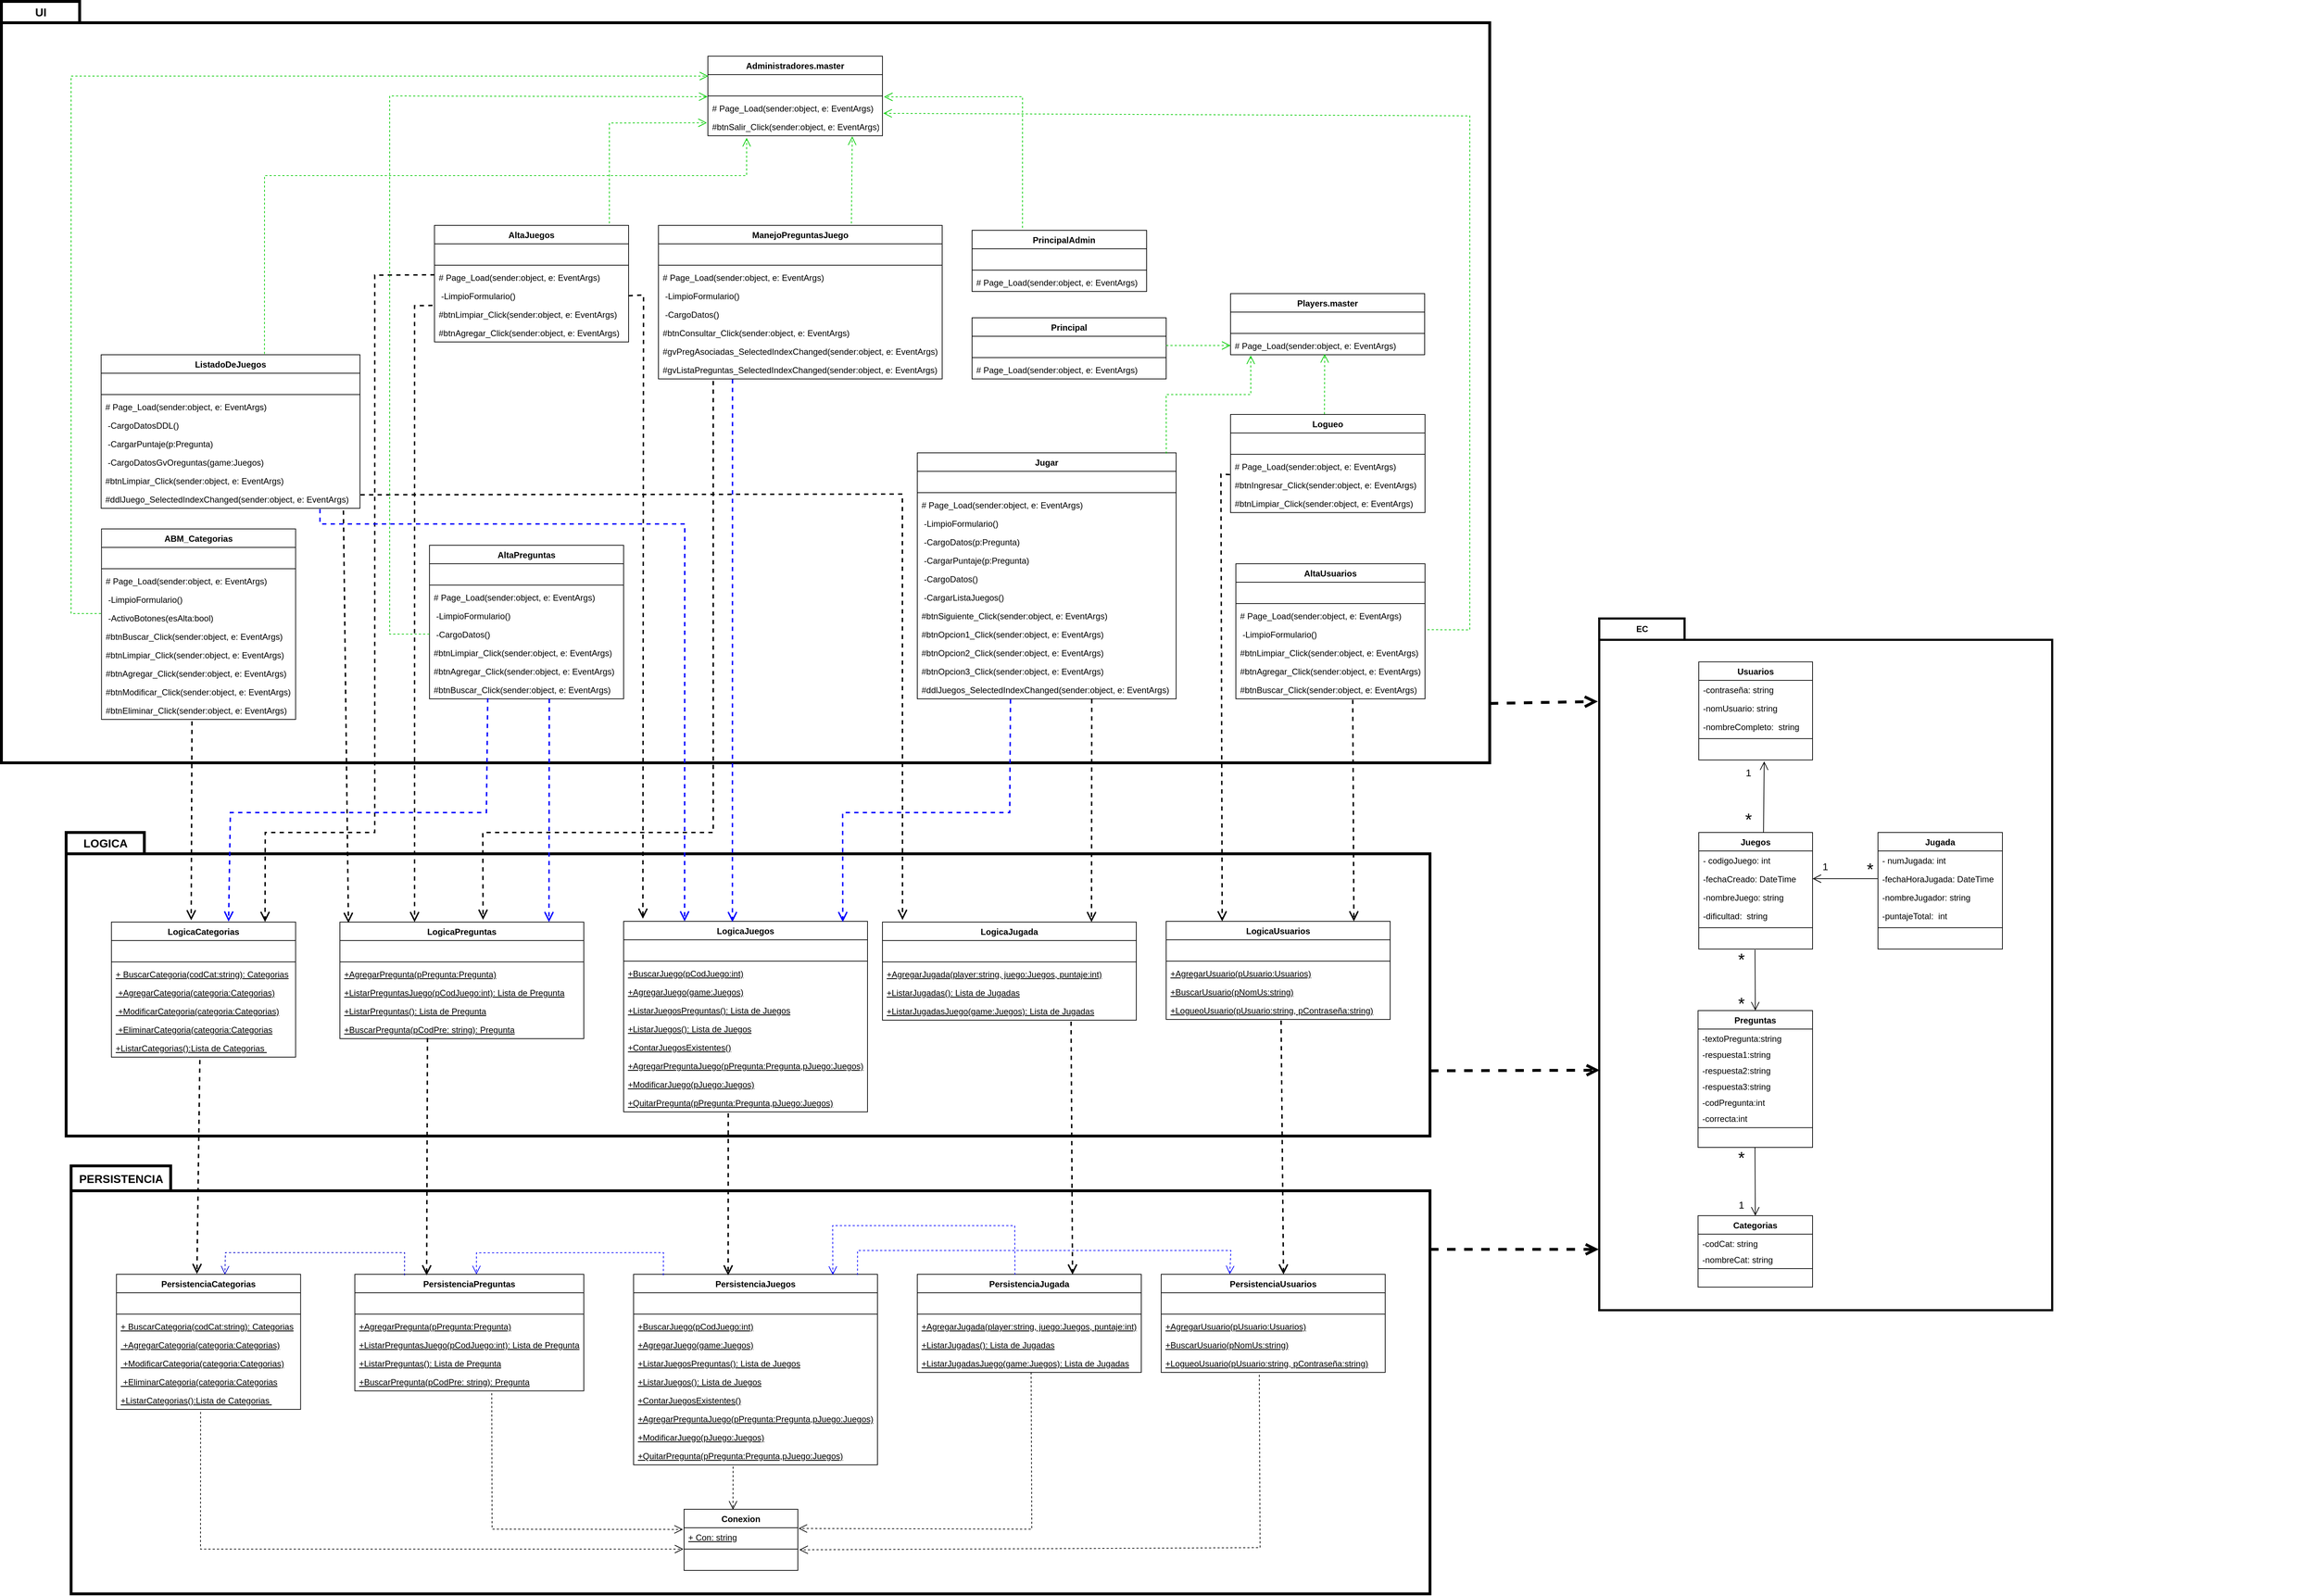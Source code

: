 <mxfile version="20.8.16" type="device"><diagram id="Lr5YectCsMLahqub1H7g" name="Page-1"><mxGraphModel dx="4112" dy="4335" grid="1" gridSize="7" guides="1" tooltips="1" connect="1" arrows="1" fold="1" page="1" pageScale="1" pageWidth="2339" pageHeight="3300" math="0" shadow="0"><root><mxCell id="0"/><mxCell id="1" parent="0"/><mxCell id="qiVM8SlnmnONJlwDDACi-11" value="&lt;font style=&quot;font-size: 16px;&quot;&gt;UI&lt;/font&gt;" style="shape=folder;fontStyle=1;tabWidth=110;tabHeight=30;tabPosition=left;html=1;boundedLbl=1;labelInHeader=1;container=1;collapsible=0;strokeWidth=4;" parent="1" vertex="1"><mxGeometry x="-1309" y="-1141" width="2093" height="1071" as="geometry"/></mxCell><mxCell id="qiVM8SlnmnONJlwDDACi-12" value="" style="html=1;strokeColor=none;resizeWidth=1;resizeHeight=1;fillColor=none;part=1;connectable=0;allowArrows=0;deletable=0;" parent="qiVM8SlnmnONJlwDDACi-11" vertex="1"><mxGeometry width="2093.0" height="124.211" relative="1" as="geometry"><mxPoint y="30" as="offset"/></mxGeometry></mxCell><mxCell id="oO0103o1GVYymeAwaVpX-31" value="&lt;font style=&quot;font-size: 16px;&quot;&gt;LOGICA&lt;/font&gt;" style="shape=folder;fontStyle=1;tabWidth=110;tabHeight=30;tabPosition=left;html=1;boundedLbl=1;labelInHeader=1;container=1;collapsible=0;strokeWidth=4;" parent="1" vertex="1"><mxGeometry x="-1218" y="28" width="1918" height="427" as="geometry"/></mxCell><mxCell id="oO0103o1GVYymeAwaVpX-32" value="" style="html=1;strokeColor=none;resizeWidth=1;resizeHeight=1;fillColor=none;part=1;connectable=0;allowArrows=0;deletable=0;" parent="oO0103o1GVYymeAwaVpX-31" vertex="1"><mxGeometry width="1918.0" height="39.602" relative="1" as="geometry"><mxPoint y="30" as="offset"/></mxGeometry></mxCell><mxCell id="zh6rLh5FEP6nbrlMBW87-1" value="&lt;font style=&quot;font-size: 16px;&quot;&gt;PERSISTENCIA&lt;/font&gt;" style="shape=folder;fontStyle=1;tabWidth=140;tabHeight=35;tabPosition=left;html=1;boundedLbl=1;labelInHeader=1;container=1;collapsible=0;strokeWidth=4;" parent="1" vertex="1"><mxGeometry x="-1211" y="497" width="1911" height="602" as="geometry"/></mxCell><mxCell id="zh6rLh5FEP6nbrlMBW87-2" value="" style="html=1;strokeColor=none;resizeWidth=1;resizeHeight=1;fillColor=none;part=1;connectable=0;allowArrows=0;deletable=0;strokeWidth=8;" parent="zh6rLh5FEP6nbrlMBW87-1" vertex="1"><mxGeometry width="1911.0" height="421.4" relative="1" as="geometry"><mxPoint y="30" as="offset"/></mxGeometry></mxCell><mxCell id="_2y0YOa6kbXXnd6I-4sw-1" value="EC" style="shape=folder;fontStyle=1;tabWidth=120;tabHeight=30;tabPosition=left;html=1;boundedLbl=1;labelInHeader=1;container=1;collapsible=0;strokeWidth=3;" parent="1" vertex="1"><mxGeometry x="938" y="-273" width="637" height="973" as="geometry"/></mxCell><mxCell id="_2y0YOa6kbXXnd6I-4sw-2" value="" style="html=1;strokeColor=none;resizeWidth=1;resizeHeight=1;fillColor=none;part=1;connectable=0;allowArrows=0;deletable=0;" parent="_2y0YOa6kbXXnd6I-4sw-1" vertex="1"><mxGeometry width="1006.871" height="931.62" relative="1" as="geometry"><mxPoint y="30" as="offset"/></mxGeometry></mxCell><mxCell id="_2y0YOa6kbXXnd6I-4sw-30" value="Usuarios" style="swimlane;fontStyle=1;align=center;verticalAlign=top;childLayout=stackLayout;horizontal=1;startSize=26;horizontalStack=0;resizeParent=1;resizeParentMax=0;resizeLast=0;collapsible=1;marginBottom=0;" parent="1" vertex="1"><mxGeometry x="1078" y="-212" width="160" height="138" as="geometry"/></mxCell><mxCell id="_2y0YOa6kbXXnd6I-4sw-53" value="-contraseña: string" style="text;strokeColor=none;fillColor=none;align=left;verticalAlign=top;spacingLeft=4;spacingRight=4;overflow=hidden;rotatable=0;points=[[0,0.5],[1,0.5]];portConstraint=eastwest;" parent="_2y0YOa6kbXXnd6I-4sw-30" vertex="1"><mxGeometry y="26" width="160" height="26" as="geometry"/></mxCell><mxCell id="_2y0YOa6kbXXnd6I-4sw-52" value="-nomUsuario: string" style="text;strokeColor=none;fillColor=none;align=left;verticalAlign=top;spacingLeft=4;spacingRight=4;overflow=hidden;rotatable=0;points=[[0,0.5],[1,0.5]];portConstraint=eastwest;" parent="_2y0YOa6kbXXnd6I-4sw-30" vertex="1"><mxGeometry y="52" width="160" height="26" as="geometry"/></mxCell><mxCell id="_2y0YOa6kbXXnd6I-4sw-31" value="-nombreCompleto:  string" style="text;strokeColor=none;fillColor=none;align=left;verticalAlign=top;spacingLeft=4;spacingRight=4;overflow=hidden;rotatable=0;points=[[0,0.5],[1,0.5]];portConstraint=eastwest;" parent="_2y0YOa6kbXXnd6I-4sw-30" vertex="1"><mxGeometry y="78" width="160" height="26" as="geometry"/></mxCell><mxCell id="_2y0YOa6kbXXnd6I-4sw-32" value="" style="line;strokeWidth=1;fillColor=none;align=left;verticalAlign=middle;spacingTop=-1;spacingLeft=3;spacingRight=3;rotatable=0;labelPosition=right;points=[];portConstraint=eastwest;strokeColor=inherit;" parent="_2y0YOa6kbXXnd6I-4sw-30" vertex="1"><mxGeometry y="104" width="160" height="8" as="geometry"/></mxCell><mxCell id="_2y0YOa6kbXXnd6I-4sw-33" value="    " style="text;strokeColor=none;fillColor=none;align=left;verticalAlign=top;spacingLeft=4;spacingRight=4;overflow=hidden;rotatable=0;points=[[0,0.5],[1,0.5]];portConstraint=eastwest;" parent="_2y0YOa6kbXXnd6I-4sw-30" vertex="1"><mxGeometry y="112" width="160" height="26" as="geometry"/></mxCell><mxCell id="_2y0YOa6kbXXnd6I-4sw-34" value="Juegos" style="swimlane;fontStyle=1;align=center;verticalAlign=top;childLayout=stackLayout;horizontal=1;startSize=26;horizontalStack=0;resizeParent=1;resizeParentMax=0;resizeLast=0;collapsible=1;marginBottom=0;" parent="1" vertex="1"><mxGeometry x="1078" y="28" width="160" height="164" as="geometry"/></mxCell><mxCell id="_2y0YOa6kbXXnd6I-4sw-42" value="- codigoJuego: int" style="text;strokeColor=none;fillColor=none;align=left;verticalAlign=top;spacingLeft=4;spacingRight=4;overflow=hidden;rotatable=0;points=[[0,0.5],[1,0.5]];portConstraint=eastwest;" parent="_2y0YOa6kbXXnd6I-4sw-34" vertex="1"><mxGeometry y="26" width="160" height="26" as="geometry"/></mxCell><mxCell id="_2y0YOa6kbXXnd6I-4sw-45" value="-fechaCreado: DateTime" style="text;strokeColor=none;fillColor=none;align=left;verticalAlign=top;spacingLeft=4;spacingRight=4;overflow=hidden;rotatable=0;points=[[0,0.5],[1,0.5]];portConstraint=eastwest;" parent="_2y0YOa6kbXXnd6I-4sw-34" vertex="1"><mxGeometry y="52" width="160" height="26" as="geometry"/></mxCell><mxCell id="_2y0YOa6kbXXnd6I-4sw-44" value="-nombreJuego: string" style="text;strokeColor=none;fillColor=none;align=left;verticalAlign=top;spacingLeft=4;spacingRight=4;overflow=hidden;rotatable=0;points=[[0,0.5],[1,0.5]];portConstraint=eastwest;" parent="_2y0YOa6kbXXnd6I-4sw-34" vertex="1"><mxGeometry y="78" width="160" height="26" as="geometry"/></mxCell><mxCell id="_2y0YOa6kbXXnd6I-4sw-35" value="-dificultad:  string" style="text;strokeColor=none;fillColor=none;align=left;verticalAlign=top;spacingLeft=4;spacingRight=4;overflow=hidden;rotatable=0;points=[[0,0.5],[1,0.5]];portConstraint=eastwest;" parent="_2y0YOa6kbXXnd6I-4sw-34" vertex="1"><mxGeometry y="104" width="160" height="26" as="geometry"/></mxCell><mxCell id="_2y0YOa6kbXXnd6I-4sw-36" value="" style="line;strokeWidth=1;fillColor=none;align=left;verticalAlign=middle;spacingTop=-1;spacingLeft=3;spacingRight=3;rotatable=0;labelPosition=right;points=[];portConstraint=eastwest;strokeColor=inherit;" parent="_2y0YOa6kbXXnd6I-4sw-34" vertex="1"><mxGeometry y="130" width="160" height="8" as="geometry"/></mxCell><mxCell id="_2y0YOa6kbXXnd6I-4sw-37" value=" " style="text;strokeColor=none;fillColor=none;align=left;verticalAlign=top;spacingLeft=4;spacingRight=4;overflow=hidden;rotatable=0;points=[[0,0.5],[1,0.5]];portConstraint=eastwest;" parent="_2y0YOa6kbXXnd6I-4sw-34" vertex="1"><mxGeometry y="138" width="160" height="26" as="geometry"/></mxCell><mxCell id="_2y0YOa6kbXXnd6I-4sw-56" value="" style="endArrow=open;html=1;rounded=0;endSize=10;endFill=0;exitX=0.569;exitY=0;exitDx=0;exitDy=0;exitPerimeter=0;entryX=0.575;entryY=1.077;entryDx=0;entryDy=0;entryPerimeter=0;" parent="1" source="_2y0YOa6kbXXnd6I-4sw-34" target="_2y0YOa6kbXXnd6I-4sw-33" edge="1"><mxGeometry width="50" height="50" relative="1" as="geometry"><mxPoint x="1098.8" y="26.81" as="sourcePoint"/><mxPoint x="1169" y="-42" as="targetPoint"/></mxGeometry></mxCell><mxCell id="_2y0YOa6kbXXnd6I-4sw-66" value="PersistenciaJuegos" style="swimlane;fontStyle=1;align=center;verticalAlign=top;childLayout=stackLayout;horizontal=1;startSize=26;horizontalStack=0;resizeParent=1;resizeParentMax=0;resizeLast=0;collapsible=1;marginBottom=0;strokeWidth=1;fontSize=12;" parent="1" vertex="1"><mxGeometry x="-420" y="649.55" width="343" height="268" as="geometry"/></mxCell><mxCell id="_2y0YOa6kbXXnd6I-4sw-67" value="   " style="text;strokeColor=none;fillColor=none;align=left;verticalAlign=top;spacingLeft=4;spacingRight=4;overflow=hidden;rotatable=0;points=[[0,0.5],[1,0.5]];portConstraint=eastwest;strokeWidth=1;fontSize=12;" parent="_2y0YOa6kbXXnd6I-4sw-66" vertex="1"><mxGeometry y="26" width="343" height="26" as="geometry"/></mxCell><mxCell id="_2y0YOa6kbXXnd6I-4sw-68" value="" style="line;strokeWidth=1;fillColor=none;align=left;verticalAlign=middle;spacingTop=-1;spacingLeft=3;spacingRight=3;rotatable=0;labelPosition=right;points=[];portConstraint=eastwest;strokeColor=inherit;fontSize=12;" parent="_2y0YOa6kbXXnd6I-4sw-66" vertex="1"><mxGeometry y="52" width="343" height="8" as="geometry"/></mxCell><mxCell id="BvSUy2M7FsRjjqJjplHW-7" value="+BuscarJuego(pCodJuego:int)" style="text;strokeColor=none;fillColor=none;align=left;verticalAlign=top;spacingLeft=4;spacingRight=4;overflow=hidden;rotatable=0;points=[[0,0.5],[1,0.5]];portConstraint=eastwest;strokeWidth=1;fontSize=12;fontStyle=4" parent="_2y0YOa6kbXXnd6I-4sw-66" vertex="1"><mxGeometry y="60" width="343" height="26" as="geometry"/></mxCell><mxCell id="_2y0YOa6kbXXnd6I-4sw-105" value="+AgregarJuego(game:Juegos)" style="text;strokeColor=none;fillColor=none;align=left;verticalAlign=top;spacingLeft=4;spacingRight=4;overflow=hidden;rotatable=0;points=[[0,0.5],[1,0.5]];portConstraint=eastwest;strokeWidth=1;fontSize=12;fontStyle=4" parent="_2y0YOa6kbXXnd6I-4sw-66" vertex="1"><mxGeometry y="86" width="343" height="26" as="geometry"/></mxCell><mxCell id="v1d7Zt6yw0UgIh0KNeqz-1" value="+ListarJuegosPreguntas(): Lista de Juegos" style="text;strokeColor=none;fillColor=none;align=left;verticalAlign=top;spacingLeft=4;spacingRight=4;overflow=hidden;rotatable=0;points=[[0,0.5],[1,0.5]];portConstraint=eastwest;strokeWidth=1;fontSize=12;fontStyle=4" vertex="1" parent="_2y0YOa6kbXXnd6I-4sw-66"><mxGeometry y="112" width="343" height="26" as="geometry"/></mxCell><mxCell id="v1d7Zt6yw0UgIh0KNeqz-5" value="+ListarJuegos(): Lista de Juegos" style="text;strokeColor=none;fillColor=none;align=left;verticalAlign=top;spacingLeft=4;spacingRight=4;overflow=hidden;rotatable=0;points=[[0,0.5],[1,0.5]];portConstraint=eastwest;strokeWidth=1;fontSize=12;fontStyle=4" vertex="1" parent="_2y0YOa6kbXXnd6I-4sw-66"><mxGeometry y="138" width="343" height="26" as="geometry"/></mxCell><mxCell id="v1d7Zt6yw0UgIh0KNeqz-2" value="+ContarJuegosExistentes()" style="text;strokeColor=none;fillColor=none;align=left;verticalAlign=top;spacingLeft=4;spacingRight=4;overflow=hidden;rotatable=0;points=[[0,0.5],[1,0.5]];portConstraint=eastwest;strokeWidth=1;fontSize=12;fontStyle=4" vertex="1" parent="_2y0YOa6kbXXnd6I-4sw-66"><mxGeometry y="164" width="343" height="26" as="geometry"/></mxCell><mxCell id="v1d7Zt6yw0UgIh0KNeqz-3" value="+AgregarPreguntaJuego(pPregunta:Pregunta,pJuego:Juegos)" style="text;strokeColor=none;fillColor=none;align=left;verticalAlign=top;spacingLeft=4;spacingRight=4;overflow=hidden;rotatable=0;points=[[0,0.5],[1,0.5]];portConstraint=eastwest;strokeWidth=1;fontSize=12;fontStyle=4" vertex="1" parent="_2y0YOa6kbXXnd6I-4sw-66"><mxGeometry y="190" width="343" height="26" as="geometry"/></mxCell><mxCell id="v1d7Zt6yw0UgIh0KNeqz-4" value="+ModificarJuego(pJuego:Juegos)" style="text;strokeColor=none;fillColor=none;align=left;verticalAlign=top;spacingLeft=4;spacingRight=4;overflow=hidden;rotatable=0;points=[[0,0.5],[1,0.5]];portConstraint=eastwest;strokeWidth=1;fontSize=12;fontStyle=4" vertex="1" parent="_2y0YOa6kbXXnd6I-4sw-66"><mxGeometry y="216" width="343" height="26" as="geometry"/></mxCell><mxCell id="_2y0YOa6kbXXnd6I-4sw-69" value="+QuitarPregunta(pPregunta:Pregunta,pJuego:Juegos)" style="text;strokeColor=none;fillColor=none;align=left;verticalAlign=top;spacingLeft=4;spacingRight=4;overflow=hidden;rotatable=0;points=[[0,0.5],[1,0.5]];portConstraint=eastwest;strokeWidth=1;fontSize=12;fontStyle=4" parent="_2y0YOa6kbXXnd6I-4sw-66" vertex="1"><mxGeometry y="242" width="343" height="26" as="geometry"/></mxCell><mxCell id="_2y0YOa6kbXXnd6I-4sw-74" value="PersistenciaCategorias" style="swimlane;fontStyle=1;align=center;verticalAlign=top;childLayout=stackLayout;horizontal=1;startSize=26;horizontalStack=0;resizeParent=1;resizeParentMax=0;resizeLast=0;collapsible=1;marginBottom=0;strokeWidth=1;fontSize=12;" parent="1" vertex="1"><mxGeometry x="-1147.26" y="649.55" width="259" height="190" as="geometry"/></mxCell><mxCell id="_2y0YOa6kbXXnd6I-4sw-75" value="     " style="text;strokeColor=none;fillColor=none;align=left;verticalAlign=top;spacingLeft=4;spacingRight=4;overflow=hidden;rotatable=0;points=[[0,0.5],[1,0.5]];portConstraint=eastwest;strokeWidth=1;fontSize=12;" parent="_2y0YOa6kbXXnd6I-4sw-74" vertex="1"><mxGeometry y="26" width="259" height="26" as="geometry"/></mxCell><mxCell id="_2y0YOa6kbXXnd6I-4sw-76" value="" style="line;strokeWidth=1;fillColor=none;align=left;verticalAlign=middle;spacingTop=-1;spacingLeft=3;spacingRight=3;rotatable=0;labelPosition=right;points=[];portConstraint=eastwest;strokeColor=inherit;fontSize=12;" parent="_2y0YOa6kbXXnd6I-4sw-74" vertex="1"><mxGeometry y="52" width="259" height="8" as="geometry"/></mxCell><mxCell id="_2y0YOa6kbXXnd6I-4sw-102" value="+ BuscarCategoria(codCat:string): Categorias" style="text;strokeColor=none;fillColor=none;align=left;verticalAlign=top;spacingLeft=4;spacingRight=4;overflow=hidden;rotatable=0;points=[[0,0.5],[1,0.5]];portConstraint=eastwest;strokeWidth=1;fontSize=12;fontStyle=4" parent="_2y0YOa6kbXXnd6I-4sw-74" vertex="1"><mxGeometry y="60" width="259" height="26" as="geometry"/></mxCell><mxCell id="_2y0YOa6kbXXnd6I-4sw-101" value=" +AgregarCategoria(categoria:Categorias)" style="text;strokeColor=none;fillColor=none;align=left;verticalAlign=top;spacingLeft=4;spacingRight=4;overflow=hidden;rotatable=0;points=[[0,0.5],[1,0.5]];portConstraint=eastwest;strokeWidth=1;fontSize=12;fontStyle=4" parent="_2y0YOa6kbXXnd6I-4sw-74" vertex="1"><mxGeometry y="86" width="259" height="26" as="geometry"/></mxCell><mxCell id="_2y0YOa6kbXXnd6I-4sw-100" value=" +ModificarCategoria(categoria:Categorias)" style="text;strokeColor=none;fillColor=none;align=left;verticalAlign=top;spacingLeft=4;spacingRight=4;overflow=hidden;rotatable=0;points=[[0,0.5],[1,0.5]];portConstraint=eastwest;strokeWidth=1;fontSize=12;fontStyle=4" parent="_2y0YOa6kbXXnd6I-4sw-74" vertex="1"><mxGeometry y="112" width="259" height="26" as="geometry"/></mxCell><mxCell id="_2y0YOa6kbXXnd6I-4sw-99" value=" +EliminarCategoria(categoria:Categorias" style="text;strokeColor=none;fillColor=none;align=left;verticalAlign=top;spacingLeft=4;spacingRight=4;overflow=hidden;rotatable=0;points=[[0,0.5],[1,0.5]];portConstraint=eastwest;strokeWidth=1;fontSize=12;fontStyle=4" parent="_2y0YOa6kbXXnd6I-4sw-74" vertex="1"><mxGeometry y="138" width="259" height="26" as="geometry"/></mxCell><mxCell id="_2y0YOa6kbXXnd6I-4sw-77" value="+ListarCategorias():Lista de Categorias " style="text;strokeColor=none;fillColor=none;align=left;verticalAlign=top;spacingLeft=4;spacingRight=4;overflow=hidden;rotatable=0;points=[[0,0.5],[1,0.5]];portConstraint=eastwest;strokeWidth=1;fontSize=12;fontStyle=4" parent="_2y0YOa6kbXXnd6I-4sw-74" vertex="1"><mxGeometry y="164" width="259" height="26" as="geometry"/></mxCell><mxCell id="_2y0YOa6kbXXnd6I-4sw-94" value="Conexion" style="swimlane;fontStyle=1;align=center;verticalAlign=top;childLayout=stackLayout;horizontal=1;startSize=26;horizontalStack=0;resizeParent=1;resizeParentMax=0;resizeLast=0;collapsible=1;marginBottom=0;strokeWidth=1;fontSize=12;" parent="1" vertex="1"><mxGeometry x="-349" y="980" width="160" height="86" as="geometry"/></mxCell><mxCell id="_2y0YOa6kbXXnd6I-4sw-95" value="+ Con: string" style="text;strokeColor=none;fillColor=none;align=left;verticalAlign=top;spacingLeft=4;spacingRight=4;overflow=hidden;rotatable=0;points=[[0,0.5],[1,0.5]];portConstraint=eastwest;strokeWidth=1;fontSize=12;fontStyle=4" parent="_2y0YOa6kbXXnd6I-4sw-94" vertex="1"><mxGeometry y="26" width="160" height="26" as="geometry"/></mxCell><mxCell id="_2y0YOa6kbXXnd6I-4sw-96" value="" style="line;strokeWidth=1;fillColor=none;align=left;verticalAlign=middle;spacingTop=-1;spacingLeft=3;spacingRight=3;rotatable=0;labelPosition=right;points=[];portConstraint=eastwest;strokeColor=inherit;fontSize=12;" parent="_2y0YOa6kbXXnd6I-4sw-94" vertex="1"><mxGeometry y="52" width="160" height="8" as="geometry"/></mxCell><mxCell id="_2y0YOa6kbXXnd6I-4sw-97" value="     " style="text;strokeColor=none;fillColor=none;align=left;verticalAlign=top;spacingLeft=4;spacingRight=4;overflow=hidden;rotatable=0;points=[[0,0.5],[1,0.5]];portConstraint=eastwest;strokeWidth=1;fontSize=12;" parent="_2y0YOa6kbXXnd6I-4sw-94" vertex="1"><mxGeometry y="60" width="160" height="26" as="geometry"/></mxCell><mxCell id="_2y0YOa6kbXXnd6I-4sw-106" value="PersistenciaPreguntas" style="swimlane;fontStyle=1;align=center;verticalAlign=top;childLayout=stackLayout;horizontal=1;startSize=26;horizontalStack=0;resizeParent=1;resizeParentMax=0;resizeLast=0;collapsible=1;marginBottom=0;strokeWidth=1;fontSize=12;" parent="1" vertex="1"><mxGeometry x="-812" y="649.55" width="322" height="164" as="geometry"/></mxCell><mxCell id="_2y0YOa6kbXXnd6I-4sw-107" value="   " style="text;strokeColor=none;fillColor=none;align=left;verticalAlign=top;spacingLeft=4;spacingRight=4;overflow=hidden;rotatable=0;points=[[0,0.5],[1,0.5]];portConstraint=eastwest;strokeWidth=1;fontSize=12;" parent="_2y0YOa6kbXXnd6I-4sw-106" vertex="1"><mxGeometry y="26" width="322" height="26" as="geometry"/></mxCell><mxCell id="_2y0YOa6kbXXnd6I-4sw-108" value="" style="line;strokeWidth=1;fillColor=none;align=left;verticalAlign=middle;spacingTop=-1;spacingLeft=3;spacingRight=3;rotatable=0;labelPosition=right;points=[];portConstraint=eastwest;strokeColor=inherit;fontSize=12;" parent="_2y0YOa6kbXXnd6I-4sw-106" vertex="1"><mxGeometry y="52" width="322" height="8" as="geometry"/></mxCell><mxCell id="_2y0YOa6kbXXnd6I-4sw-109" value="+AgregarPregunta(pPregunta:Pregunta)" style="text;strokeColor=none;fillColor=none;align=left;verticalAlign=top;spacingLeft=4;spacingRight=4;overflow=hidden;rotatable=0;points=[[0,0.5],[1,0.5]];portConstraint=eastwest;strokeWidth=1;fontSize=12;fontStyle=4" parent="_2y0YOa6kbXXnd6I-4sw-106" vertex="1"><mxGeometry y="60" width="322" height="26" as="geometry"/></mxCell><mxCell id="BvSUy2M7FsRjjqJjplHW-5" value="+ListarPreguntasJuego(pCodJuego:int): Lista de Pregunta" style="text;strokeColor=none;fillColor=none;align=left;verticalAlign=top;spacingLeft=4;spacingRight=4;overflow=hidden;rotatable=0;points=[[0,0.5],[1,0.5]];portConstraint=eastwest;strokeWidth=1;fontSize=12;fontStyle=4" parent="_2y0YOa6kbXXnd6I-4sw-106" vertex="1"><mxGeometry y="86" width="322" height="26" as="geometry"/></mxCell><mxCell id="BvSUy2M7FsRjjqJjplHW-6" value="+ListarPreguntas(): Lista de Pregunta" style="text;strokeColor=none;fillColor=none;align=left;verticalAlign=top;spacingLeft=4;spacingRight=4;overflow=hidden;rotatable=0;points=[[0,0.5],[1,0.5]];portConstraint=eastwest;strokeWidth=1;fontSize=12;fontStyle=4" parent="_2y0YOa6kbXXnd6I-4sw-106" vertex="1"><mxGeometry y="112" width="322" height="26" as="geometry"/></mxCell><mxCell id="_2y0YOa6kbXXnd6I-4sw-110" value="+BuscarPregunta(pCodPre: string): Pregunta" style="text;strokeColor=none;fillColor=none;align=left;verticalAlign=top;spacingLeft=4;spacingRight=4;overflow=hidden;rotatable=0;points=[[0,0.5],[1,0.5]];portConstraint=eastwest;strokeWidth=1;fontSize=12;fontStyle=4" parent="_2y0YOa6kbXXnd6I-4sw-106" vertex="1"><mxGeometry y="138" width="322" height="26" as="geometry"/></mxCell><mxCell id="_2y0YOa6kbXXnd6I-4sw-120" value="" style="endArrow=open;html=1;rounded=0;fontSize=12;endSize=10;verticalAlign=bottom;dashed=1;endFill=0;exitX=0.598;exitY=1.12;exitDx=0;exitDy=0;exitPerimeter=0;entryX=-0.01;entryY=0.09;entryDx=0;entryDy=0;entryPerimeter=0;" parent="1" source="_2y0YOa6kbXXnd6I-4sw-110" target="_2y0YOa6kbXXnd6I-4sw-95" edge="1"><mxGeometry width="50" height="50" relative="1" as="geometry"><mxPoint x="-804.26" y="846.55" as="sourcePoint"/><mxPoint x="-754.26" y="796.55" as="targetPoint"/><Array as="points"><mxPoint x="-619" y="1008"/></Array></mxGeometry></mxCell><mxCell id="_2y0YOa6kbXXnd6I-4sw-121" value="" style="endArrow=open;html=1;rounded=0;fontSize=12;endSize=10;verticalAlign=bottom;dashed=1;endFill=0;exitX=0.408;exitY=1.094;exitDx=0;exitDy=0;exitPerimeter=0;entryX=0.43;entryY=0.006;entryDx=0;entryDy=0;entryPerimeter=0;" parent="1" source="_2y0YOa6kbXXnd6I-4sw-69" target="_2y0YOa6kbXXnd6I-4sw-94" edge="1"><mxGeometry width="50" height="50" relative="1" as="geometry"><mxPoint x="-741.26" y="1030.55" as="sourcePoint"/><mxPoint x="-691.26" y="980.55" as="targetPoint"/><Array as="points"/></mxGeometry></mxCell><mxCell id="_2y0YOa6kbXXnd6I-4sw-123" value="" style="endArrow=open;html=1;rounded=0;fontSize=12;endSize=10;verticalAlign=bottom;dashed=1;endFill=0;exitX=0.457;exitY=1.136;exitDx=0;exitDy=0;exitPerimeter=0;entryX=-0.006;entryY=1.154;entryDx=0;entryDy=0;entryPerimeter=0;" parent="1" source="_2y0YOa6kbXXnd6I-4sw-77" target="_2y0YOa6kbXXnd6I-4sw-95" edge="1"><mxGeometry width="50" height="50" relative="1" as="geometry"><mxPoint x="-1056.26" y="930.55" as="sourcePoint"/><mxPoint x="-350" y="1120" as="targetPoint"/><Array as="points"><mxPoint x="-1029" y="1036"/></Array></mxGeometry></mxCell><mxCell id="oO0103o1GVYymeAwaVpX-3" value="" style="endArrow=open;html=1;rounded=0;fontSize=12;endSize=10;verticalAlign=bottom;dashed=1;endFill=0;strokeWidth=4;entryX=-0.001;entryY=0.912;entryDx=0;entryDy=0;entryPerimeter=0;exitX=1;exitY=0.195;exitDx=0;exitDy=0;exitPerimeter=0;" parent="1" edge="1" target="_2y0YOa6kbXXnd6I-4sw-1" source="zh6rLh5FEP6nbrlMBW87-1"><mxGeometry width="50" height="50" relative="1" as="geometry"><mxPoint x="-237" y="1099" as="sourcePoint"/><mxPoint x="245" y="1169" as="targetPoint"/><Array as="points"/></mxGeometry></mxCell><mxCell id="oO0103o1GVYymeAwaVpX-33" value="" style="endArrow=open;html=1;rounded=0;fontSize=12;endSize=10;verticalAlign=bottom;dashed=1;endFill=0;strokeWidth=4;entryX=0.001;entryY=0.653;entryDx=0;entryDy=0;entryPerimeter=0;exitX=1;exitY=0.785;exitDx=0;exitDy=0;exitPerimeter=0;" parent="1" source="oO0103o1GVYymeAwaVpX-31" edge="1" target="_2y0YOa6kbXXnd6I-4sw-1"><mxGeometry width="50" height="50" relative="1" as="geometry"><mxPoint x="784" y="364" as="sourcePoint"/><mxPoint x="896" y="364" as="targetPoint"/><Array as="points"/></mxGeometry></mxCell><mxCell id="oO0103o1GVYymeAwaVpX-63" value="ABM_Categorias" style="swimlane;fontStyle=1;align=center;verticalAlign=top;childLayout=stackLayout;horizontal=1;startSize=26;horizontalStack=0;resizeParent=1;resizeParentMax=0;resizeLast=0;collapsible=1;marginBottom=0;strokeWidth=1;fontSize=12;" parent="1" vertex="1"><mxGeometry x="-1168.26" y="-399" width="273" height="268" as="geometry"/></mxCell><mxCell id="oO0103o1GVYymeAwaVpX-64" value="     " style="text;strokeColor=none;fillColor=none;align=left;verticalAlign=top;spacingLeft=4;spacingRight=4;overflow=hidden;rotatable=0;points=[[0,0.5],[1,0.5]];portConstraint=eastwest;strokeWidth=1;fontSize=12;fontStyle=0" parent="oO0103o1GVYymeAwaVpX-63" vertex="1"><mxGeometry y="26" width="273" height="26" as="geometry"/></mxCell><mxCell id="oO0103o1GVYymeAwaVpX-65" value="" style="line;strokeWidth=1;fillColor=none;align=left;verticalAlign=middle;spacingTop=-1;spacingLeft=3;spacingRight=3;rotatable=0;labelPosition=right;points=[];portConstraint=eastwest;strokeColor=inherit;fontSize=12;fontStyle=0" parent="oO0103o1GVYymeAwaVpX-63" vertex="1"><mxGeometry y="52" width="273" height="8" as="geometry"/></mxCell><mxCell id="oO0103o1GVYymeAwaVpX-66" value="# Page_Load(sender:object, e: EventArgs)" style="text;strokeColor=none;fillColor=none;align=left;verticalAlign=top;spacingLeft=4;spacingRight=4;overflow=hidden;rotatable=0;points=[[0,0.5],[1,0.5]];portConstraint=eastwest;strokeWidth=1;fontSize=12;fontStyle=0" parent="oO0103o1GVYymeAwaVpX-63" vertex="1"><mxGeometry y="60" width="273" height="26" as="geometry"/></mxCell><mxCell id="oO0103o1GVYymeAwaVpX-67" value=" -LimpioFormulario()" style="text;strokeColor=none;fillColor=none;align=left;verticalAlign=top;spacingLeft=4;spacingRight=4;overflow=hidden;rotatable=0;points=[[0,0.5],[1,0.5]];portConstraint=eastwest;strokeWidth=1;fontSize=12;fontStyle=0" parent="oO0103o1GVYymeAwaVpX-63" vertex="1"><mxGeometry y="86" width="273" height="26" as="geometry"/></mxCell><mxCell id="oO0103o1GVYymeAwaVpX-68" value=" -ActivoBotones(esAlta:bool)" style="text;strokeColor=none;fillColor=none;align=left;verticalAlign=top;spacingLeft=4;spacingRight=4;overflow=hidden;rotatable=0;points=[[0,0.5],[1,0.5]];portConstraint=eastwest;strokeWidth=1;fontSize=12;fontStyle=0" parent="oO0103o1GVYymeAwaVpX-63" vertex="1"><mxGeometry y="112" width="273" height="26" as="geometry"/></mxCell><mxCell id="oO0103o1GVYymeAwaVpX-69" value="#btnBuscar_Click(sender:object, e: EventArgs)" style="text;strokeColor=none;fillColor=none;align=left;verticalAlign=top;spacingLeft=4;spacingRight=4;overflow=hidden;rotatable=0;points=[[0,0.5],[1,0.5]];portConstraint=eastwest;strokeWidth=1;fontSize=12;fontStyle=0" parent="oO0103o1GVYymeAwaVpX-63" vertex="1"><mxGeometry y="138" width="273" height="26" as="geometry"/></mxCell><mxCell id="oO0103o1GVYymeAwaVpX-70" value="#btnLimpiar_Click(sender:object, e: EventArgs)" style="text;strokeColor=none;fillColor=none;align=left;verticalAlign=top;spacingLeft=4;spacingRight=4;overflow=hidden;rotatable=0;points=[[0,0.5],[1,0.5]];portConstraint=eastwest;strokeWidth=1;fontSize=12;fontStyle=0" parent="oO0103o1GVYymeAwaVpX-63" vertex="1"><mxGeometry y="164" width="273" height="26" as="geometry"/></mxCell><mxCell id="oO0103o1GVYymeAwaVpX-71" value="#btnAgregar_Click(sender:object, e: EventArgs)" style="text;strokeColor=none;fillColor=none;align=left;verticalAlign=top;spacingLeft=4;spacingRight=4;overflow=hidden;rotatable=0;points=[[0,0.5],[1,0.5]];portConstraint=eastwest;strokeWidth=1;fontSize=12;fontStyle=0" parent="oO0103o1GVYymeAwaVpX-63" vertex="1"><mxGeometry y="190" width="273" height="26" as="geometry"/></mxCell><mxCell id="oO0103o1GVYymeAwaVpX-72" value="#btnModificar_Click(sender:object, e: EventArgs)" style="text;strokeColor=none;fillColor=none;align=left;verticalAlign=top;spacingLeft=4;spacingRight=4;overflow=hidden;rotatable=0;points=[[0,0.5],[1,0.5]];portConstraint=eastwest;strokeWidth=1;fontSize=12;fontStyle=0" parent="oO0103o1GVYymeAwaVpX-63" vertex="1"><mxGeometry y="216" width="273" height="26" as="geometry"/></mxCell><mxCell id="oO0103o1GVYymeAwaVpX-73" value="#btnEliminar_Click(sender:object, e: EventArgs)" style="text;strokeColor=none;fillColor=none;align=left;verticalAlign=top;spacingLeft=4;spacingRight=4;overflow=hidden;rotatable=0;points=[[0,0.5],[1,0.5]];portConstraint=eastwest;strokeWidth=1;fontSize=12;fontStyle=0" parent="oO0103o1GVYymeAwaVpX-63" vertex="1"><mxGeometry y="242" width="273" height="26" as="geometry"/></mxCell><mxCell id="oO0103o1GVYymeAwaVpX-74" value="AltaJuegos" style="swimlane;fontStyle=1;align=center;verticalAlign=top;childLayout=stackLayout;horizontal=1;startSize=26;horizontalStack=0;resizeParent=1;resizeParentMax=0;resizeLast=0;collapsible=1;marginBottom=0;strokeWidth=1;fontSize=12;" parent="1" vertex="1"><mxGeometry x="-700" y="-826" width="273" height="164" as="geometry"/></mxCell><mxCell id="oO0103o1GVYymeAwaVpX-75" value="     " style="text;strokeColor=none;fillColor=none;align=left;verticalAlign=top;spacingLeft=4;spacingRight=4;overflow=hidden;rotatable=0;points=[[0,0.5],[1,0.5]];portConstraint=eastwest;strokeWidth=1;fontSize=12;fontStyle=0" parent="oO0103o1GVYymeAwaVpX-74" vertex="1"><mxGeometry y="26" width="273" height="26" as="geometry"/></mxCell><mxCell id="oO0103o1GVYymeAwaVpX-76" value="" style="line;strokeWidth=1;fillColor=none;align=left;verticalAlign=middle;spacingTop=-1;spacingLeft=3;spacingRight=3;rotatable=0;labelPosition=right;points=[];portConstraint=eastwest;strokeColor=inherit;fontSize=12;fontStyle=0" parent="oO0103o1GVYymeAwaVpX-74" vertex="1"><mxGeometry y="52" width="273" height="8" as="geometry"/></mxCell><mxCell id="oO0103o1GVYymeAwaVpX-77" value="# Page_Load(sender:object, e: EventArgs)" style="text;strokeColor=none;fillColor=none;align=left;verticalAlign=top;spacingLeft=4;spacingRight=4;overflow=hidden;rotatable=0;points=[[0,0.5],[1,0.5]];portConstraint=eastwest;strokeWidth=1;fontSize=12;fontStyle=0" parent="oO0103o1GVYymeAwaVpX-74" vertex="1"><mxGeometry y="60" width="273" height="26" as="geometry"/></mxCell><mxCell id="oO0103o1GVYymeAwaVpX-78" value=" -LimpioFormulario()" style="text;strokeColor=none;fillColor=none;align=left;verticalAlign=top;spacingLeft=4;spacingRight=4;overflow=hidden;rotatable=0;points=[[0,0.5],[1,0.5]];portConstraint=eastwest;strokeWidth=1;fontSize=12;fontStyle=0" parent="oO0103o1GVYymeAwaVpX-74" vertex="1"><mxGeometry y="86" width="273" height="26" as="geometry"/></mxCell><mxCell id="oO0103o1GVYymeAwaVpX-81" value="#btnLimpiar_Click(sender:object, e: EventArgs)" style="text;strokeColor=none;fillColor=none;align=left;verticalAlign=top;spacingLeft=4;spacingRight=4;overflow=hidden;rotatable=0;points=[[0,0.5],[1,0.5]];portConstraint=eastwest;strokeWidth=1;fontSize=12;fontStyle=0" parent="oO0103o1GVYymeAwaVpX-74" vertex="1"><mxGeometry y="112" width="273" height="26" as="geometry"/></mxCell><mxCell id="oO0103o1GVYymeAwaVpX-82" value="#btnAgregar_Click(sender:object, e: EventArgs)" style="text;strokeColor=none;fillColor=none;align=left;verticalAlign=top;spacingLeft=4;spacingRight=4;overflow=hidden;rotatable=0;points=[[0,0.5],[1,0.5]];portConstraint=eastwest;strokeWidth=1;fontSize=12;fontStyle=0" parent="oO0103o1GVYymeAwaVpX-74" vertex="1"><mxGeometry y="138" width="273" height="26" as="geometry"/></mxCell><mxCell id="oO0103o1GVYymeAwaVpX-86" value="AltaPreguntas" style="swimlane;fontStyle=1;align=center;verticalAlign=top;childLayout=stackLayout;horizontal=1;startSize=26;horizontalStack=0;resizeParent=1;resizeParentMax=0;resizeLast=0;collapsible=1;marginBottom=0;strokeWidth=1;fontSize=12;" parent="1" vertex="1"><mxGeometry x="-707" y="-376.0" width="273" height="216" as="geometry"/></mxCell><mxCell id="oO0103o1GVYymeAwaVpX-87" value="     " style="text;strokeColor=none;fillColor=none;align=left;verticalAlign=top;spacingLeft=4;spacingRight=4;overflow=hidden;rotatable=0;points=[[0,0.5],[1,0.5]];portConstraint=eastwest;strokeWidth=1;fontSize=12;fontStyle=0" parent="oO0103o1GVYymeAwaVpX-86" vertex="1"><mxGeometry y="26" width="273" height="26" as="geometry"/></mxCell><mxCell id="oO0103o1GVYymeAwaVpX-88" value="" style="line;strokeWidth=1;fillColor=none;align=left;verticalAlign=middle;spacingTop=-1;spacingLeft=3;spacingRight=3;rotatable=0;labelPosition=right;points=[];portConstraint=eastwest;strokeColor=inherit;fontSize=12;fontStyle=0" parent="oO0103o1GVYymeAwaVpX-86" vertex="1"><mxGeometry y="52" width="273" height="8" as="geometry"/></mxCell><mxCell id="oO0103o1GVYymeAwaVpX-89" value="# Page_Load(sender:object, e: EventArgs)" style="text;strokeColor=none;fillColor=none;align=left;verticalAlign=top;spacingLeft=4;spacingRight=4;overflow=hidden;rotatable=0;points=[[0,0.5],[1,0.5]];portConstraint=eastwest;strokeWidth=1;fontSize=12;fontStyle=0" parent="oO0103o1GVYymeAwaVpX-86" vertex="1"><mxGeometry y="60" width="273" height="26" as="geometry"/></mxCell><mxCell id="oO0103o1GVYymeAwaVpX-90" value=" -LimpioFormulario()" style="text;strokeColor=none;fillColor=none;align=left;verticalAlign=top;spacingLeft=4;spacingRight=4;overflow=hidden;rotatable=0;points=[[0,0.5],[1,0.5]];portConstraint=eastwest;strokeWidth=1;fontSize=12;fontStyle=0" parent="oO0103o1GVYymeAwaVpX-86" vertex="1"><mxGeometry y="86" width="273" height="26" as="geometry"/></mxCell><mxCell id="oO0103o1GVYymeAwaVpX-91" value=" -CargoDatos()" style="text;strokeColor=none;fillColor=none;align=left;verticalAlign=top;spacingLeft=4;spacingRight=4;overflow=hidden;rotatable=0;points=[[0,0.5],[1,0.5]];portConstraint=eastwest;strokeWidth=1;fontSize=12;fontStyle=0" parent="oO0103o1GVYymeAwaVpX-86" vertex="1"><mxGeometry y="112" width="273" height="26" as="geometry"/></mxCell><mxCell id="oO0103o1GVYymeAwaVpX-92" value="#btnLimpiar_Click(sender:object, e: EventArgs)" style="text;strokeColor=none;fillColor=none;align=left;verticalAlign=top;spacingLeft=4;spacingRight=4;overflow=hidden;rotatable=0;points=[[0,0.5],[1,0.5]];portConstraint=eastwest;strokeWidth=1;fontSize=12;fontStyle=0" parent="oO0103o1GVYymeAwaVpX-86" vertex="1"><mxGeometry y="138" width="273" height="26" as="geometry"/></mxCell><mxCell id="v1d7Zt6yw0UgIh0KNeqz-109" value="#btnAgregar_Click(sender:object, e: EventArgs)" style="text;strokeColor=none;fillColor=none;align=left;verticalAlign=top;spacingLeft=4;spacingRight=4;overflow=hidden;rotatable=0;points=[[0,0.5],[1,0.5]];portConstraint=eastwest;strokeWidth=1;fontSize=12;fontStyle=0" vertex="1" parent="oO0103o1GVYymeAwaVpX-86"><mxGeometry y="164" width="273" height="26" as="geometry"/></mxCell><mxCell id="oO0103o1GVYymeAwaVpX-93" value="#btnBuscar_Click(sender:object, e: EventArgs)" style="text;strokeColor=none;fillColor=none;align=left;verticalAlign=top;spacingLeft=4;spacingRight=4;overflow=hidden;rotatable=0;points=[[0,0.5],[1,0.5]];portConstraint=eastwest;strokeWidth=1;fontSize=12;fontStyle=0" parent="oO0103o1GVYymeAwaVpX-86" vertex="1"><mxGeometry y="190" width="273" height="26" as="geometry"/></mxCell><mxCell id="oO0103o1GVYymeAwaVpX-94" value="Principal" style="swimlane;fontStyle=1;align=center;verticalAlign=top;childLayout=stackLayout;horizontal=1;startSize=26;horizontalStack=0;resizeParent=1;resizeParentMax=0;resizeLast=0;collapsible=1;marginBottom=0;strokeWidth=1;fontSize=12;" parent="1" vertex="1"><mxGeometry x="56" y="-696" width="273" height="86" as="geometry"/></mxCell><mxCell id="oO0103o1GVYymeAwaVpX-95" value="  " style="text;strokeColor=none;fillColor=none;align=left;verticalAlign=top;spacingLeft=4;spacingRight=4;overflow=hidden;rotatable=0;points=[[0,0.5],[1,0.5]];portConstraint=eastwest;strokeWidth=1;fontSize=12;fontStyle=4" parent="oO0103o1GVYymeAwaVpX-94" vertex="1"><mxGeometry y="26" width="273" height="26" as="geometry"/></mxCell><mxCell id="oO0103o1GVYymeAwaVpX-96" value="" style="line;strokeWidth=1;fillColor=none;align=left;verticalAlign=middle;spacingTop=-1;spacingLeft=3;spacingRight=3;rotatable=0;labelPosition=right;points=[];portConstraint=eastwest;strokeColor=inherit;fontSize=12;" parent="oO0103o1GVYymeAwaVpX-94" vertex="1"><mxGeometry y="52" width="273" height="8" as="geometry"/></mxCell><mxCell id="oO0103o1GVYymeAwaVpX-97" value="# Page_Load(sender:object, e: EventArgs)" style="text;strokeColor=none;fillColor=none;align=left;verticalAlign=top;spacingLeft=4;spacingRight=4;overflow=hidden;rotatable=0;points=[[0,0.5],[1,0.5]];portConstraint=eastwest;strokeWidth=1;fontSize=12;" parent="oO0103o1GVYymeAwaVpX-94" vertex="1"><mxGeometry y="60" width="273" height="26" as="geometry"/></mxCell><mxCell id="oO0103o1GVYymeAwaVpX-98" value="Jugar" style="swimlane;fontStyle=1;align=center;verticalAlign=top;childLayout=stackLayout;horizontal=1;startSize=26;horizontalStack=0;resizeParent=1;resizeParentMax=0;resizeLast=0;collapsible=1;marginBottom=0;strokeWidth=1;fontSize=12;" parent="1" vertex="1"><mxGeometry x="-21" y="-506" width="364" height="346" as="geometry"/></mxCell><mxCell id="oO0103o1GVYymeAwaVpX-99" value="     " style="text;strokeColor=none;fillColor=none;align=left;verticalAlign=top;spacingLeft=4;spacingRight=4;overflow=hidden;rotatable=0;points=[[0,0.5],[1,0.5]];portConstraint=eastwest;strokeWidth=1;fontSize=12;fontStyle=0" parent="oO0103o1GVYymeAwaVpX-98" vertex="1"><mxGeometry y="26" width="364" height="26" as="geometry"/></mxCell><mxCell id="oO0103o1GVYymeAwaVpX-100" value="" style="line;strokeWidth=1;fillColor=none;align=left;verticalAlign=middle;spacingTop=-1;spacingLeft=3;spacingRight=3;rotatable=0;labelPosition=right;points=[];portConstraint=eastwest;strokeColor=inherit;fontSize=12;fontStyle=0" parent="oO0103o1GVYymeAwaVpX-98" vertex="1"><mxGeometry y="52" width="364" height="8" as="geometry"/></mxCell><mxCell id="oO0103o1GVYymeAwaVpX-101" value="# Page_Load(sender:object, e: EventArgs)" style="text;strokeColor=none;fillColor=none;align=left;verticalAlign=top;spacingLeft=4;spacingRight=4;overflow=hidden;rotatable=0;points=[[0,0.5],[1,0.5]];portConstraint=eastwest;strokeWidth=1;fontSize=12;fontStyle=0" parent="oO0103o1GVYymeAwaVpX-98" vertex="1"><mxGeometry y="60" width="364" height="26" as="geometry"/></mxCell><mxCell id="oO0103o1GVYymeAwaVpX-102" value=" -LimpioFormulario()" style="text;strokeColor=none;fillColor=none;align=left;verticalAlign=top;spacingLeft=4;spacingRight=4;overflow=hidden;rotatable=0;points=[[0,0.5],[1,0.5]];portConstraint=eastwest;strokeWidth=1;fontSize=12;fontStyle=0" parent="oO0103o1GVYymeAwaVpX-98" vertex="1"><mxGeometry y="86" width="364" height="26" as="geometry"/></mxCell><mxCell id="v1d7Zt6yw0UgIh0KNeqz-124" value=" -CargoDatos(p:Pregunta)" style="text;strokeColor=none;fillColor=none;align=left;verticalAlign=top;spacingLeft=4;spacingRight=4;overflow=hidden;rotatable=0;points=[[0,0.5],[1,0.5]];portConstraint=eastwest;strokeWidth=1;fontSize=12;fontStyle=0" vertex="1" parent="oO0103o1GVYymeAwaVpX-98"><mxGeometry y="112" width="364" height="26" as="geometry"/></mxCell><mxCell id="v1d7Zt6yw0UgIh0KNeqz-125" value=" -CargarPuntaje(p:Pregunta)" style="text;strokeColor=none;fillColor=none;align=left;verticalAlign=top;spacingLeft=4;spacingRight=4;overflow=hidden;rotatable=0;points=[[0,0.5],[1,0.5]];portConstraint=eastwest;strokeWidth=1;fontSize=12;fontStyle=0" vertex="1" parent="oO0103o1GVYymeAwaVpX-98"><mxGeometry y="138" width="364" height="26" as="geometry"/></mxCell><mxCell id="v1d7Zt6yw0UgIh0KNeqz-126" value=" -CargoDatos()" style="text;strokeColor=none;fillColor=none;align=left;verticalAlign=top;spacingLeft=4;spacingRight=4;overflow=hidden;rotatable=0;points=[[0,0.5],[1,0.5]];portConstraint=eastwest;strokeWidth=1;fontSize=12;fontStyle=0" vertex="1" parent="oO0103o1GVYymeAwaVpX-98"><mxGeometry y="164" width="364" height="26" as="geometry"/></mxCell><mxCell id="oO0103o1GVYymeAwaVpX-103" value=" -CargarListaJuegos()" style="text;strokeColor=none;fillColor=none;align=left;verticalAlign=top;spacingLeft=4;spacingRight=4;overflow=hidden;rotatable=0;points=[[0,0.5],[1,0.5]];portConstraint=eastwest;strokeWidth=1;fontSize=12;fontStyle=0" parent="oO0103o1GVYymeAwaVpX-98" vertex="1"><mxGeometry y="190" width="364" height="26" as="geometry"/></mxCell><mxCell id="oO0103o1GVYymeAwaVpX-104" value="#btnSiguiente_Click(sender:object, e: EventArgs)" style="text;strokeColor=none;fillColor=none;align=left;verticalAlign=top;spacingLeft=4;spacingRight=4;overflow=hidden;rotatable=0;points=[[0,0.5],[1,0.5]];portConstraint=eastwest;strokeWidth=1;fontSize=12;fontStyle=0" parent="oO0103o1GVYymeAwaVpX-98" vertex="1"><mxGeometry y="216" width="364" height="26" as="geometry"/></mxCell><mxCell id="v1d7Zt6yw0UgIh0KNeqz-122" value="#btnOpcion1_Click(sender:object, e: EventArgs)" style="text;strokeColor=none;fillColor=none;align=left;verticalAlign=top;spacingLeft=4;spacingRight=4;overflow=hidden;rotatable=0;points=[[0,0.5],[1,0.5]];portConstraint=eastwest;strokeWidth=1;fontSize=12;fontStyle=0" vertex="1" parent="oO0103o1GVYymeAwaVpX-98"><mxGeometry y="242" width="364" height="26" as="geometry"/></mxCell><mxCell id="v1d7Zt6yw0UgIh0KNeqz-123" value="#btnOpcion2_Click(sender:object, e: EventArgs)" style="text;strokeColor=none;fillColor=none;align=left;verticalAlign=top;spacingLeft=4;spacingRight=4;overflow=hidden;rotatable=0;points=[[0,0.5],[1,0.5]];portConstraint=eastwest;strokeWidth=1;fontSize=12;fontStyle=0" vertex="1" parent="oO0103o1GVYymeAwaVpX-98"><mxGeometry y="268" width="364" height="26" as="geometry"/></mxCell><mxCell id="v1d7Zt6yw0UgIh0KNeqz-127" value="#btnOpcion3_Click(sender:object, e: EventArgs)" style="text;strokeColor=none;fillColor=none;align=left;verticalAlign=top;spacingLeft=4;spacingRight=4;overflow=hidden;rotatable=0;points=[[0,0.5],[1,0.5]];portConstraint=eastwest;strokeWidth=1;fontSize=12;fontStyle=0" vertex="1" parent="oO0103o1GVYymeAwaVpX-98"><mxGeometry y="294" width="364" height="26" as="geometry"/></mxCell><mxCell id="oO0103o1GVYymeAwaVpX-105" value="#ddlJuegos_SelectedIndexChanged(sender:object, e: EventArgs)" style="text;strokeColor=none;fillColor=none;align=left;verticalAlign=top;spacingLeft=4;spacingRight=4;overflow=hidden;rotatable=0;points=[[0,0.5],[1,0.5]];portConstraint=eastwest;strokeWidth=1;fontSize=12;fontStyle=0" parent="oO0103o1GVYymeAwaVpX-98" vertex="1"><mxGeometry y="320" width="364" height="26" as="geometry"/></mxCell><mxCell id="_2y0YOa6kbXXnd6I-4sw-3" value="Preguntas" style="swimlane;fontStyle=1;align=center;verticalAlign=top;childLayout=stackLayout;horizontal=1;startSize=26;horizontalStack=0;resizeParent=1;resizeParentMax=0;resizeLast=0;collapsible=1;marginBottom=0;" parent="1" vertex="1"><mxGeometry x="1076.987" y="278.547" width="161.011" height="192.4" as="geometry"/></mxCell><mxCell id="xxGP8e1em_ohILotzk-A-4" value="-textoPregunta:string" style="text;strokeColor=none;fillColor=none;align=left;verticalAlign=top;spacingLeft=4;spacingRight=4;overflow=hidden;rotatable=0;points=[[0,0.5],[1,0.5]];portConstraint=eastwest;" parent="_2y0YOa6kbXXnd6I-4sw-3" vertex="1"><mxGeometry y="26" width="161.011" height="22.533" as="geometry"/></mxCell><mxCell id="xxGP8e1em_ohILotzk-A-3" value="-respuesta1:string" style="text;strokeColor=none;fillColor=none;align=left;verticalAlign=top;spacingLeft=4;spacingRight=4;overflow=hidden;rotatable=0;points=[[0,0.5],[1,0.5]];portConstraint=eastwest;" parent="_2y0YOa6kbXXnd6I-4sw-3" vertex="1"><mxGeometry y="48.533" width="161.011" height="22.533" as="geometry"/></mxCell><mxCell id="xxGP8e1em_ohILotzk-A-8" value="-respuesta2:string" style="text;strokeColor=none;fillColor=none;align=left;verticalAlign=top;spacingLeft=4;spacingRight=4;overflow=hidden;rotatable=0;points=[[0,0.5],[1,0.5]];portConstraint=eastwest;" parent="_2y0YOa6kbXXnd6I-4sw-3" vertex="1"><mxGeometry y="71.067" width="161.011" height="22.533" as="geometry"/></mxCell><mxCell id="xxGP8e1em_ohILotzk-A-7" value="-respuesta3:string" style="text;strokeColor=none;fillColor=none;align=left;verticalAlign=top;spacingLeft=4;spacingRight=4;overflow=hidden;rotatable=0;points=[[0,0.5],[1,0.5]];portConstraint=eastwest;" parent="_2y0YOa6kbXXnd6I-4sw-3" vertex="1"><mxGeometry y="93.6" width="161.011" height="22.533" as="geometry"/></mxCell><mxCell id="xxGP8e1em_ohILotzk-A-12" value="-codPregunta:int" style="text;strokeColor=none;fillColor=none;align=left;verticalAlign=top;spacingLeft=4;spacingRight=4;overflow=hidden;rotatable=0;points=[[0,0.5],[1,0.5]];portConstraint=eastwest;" parent="_2y0YOa6kbXXnd6I-4sw-3" vertex="1"><mxGeometry y="116.133" width="161.011" height="22.533" as="geometry"/></mxCell><mxCell id="_2y0YOa6kbXXnd6I-4sw-4" value="-correcta:int" style="text;strokeColor=none;fillColor=none;align=left;verticalAlign=top;spacingLeft=4;spacingRight=4;overflow=hidden;rotatable=0;points=[[0,0.5],[1,0.5]];portConstraint=eastwest;" parent="_2y0YOa6kbXXnd6I-4sw-3" vertex="1"><mxGeometry y="138.667" width="161.011" height="22.533" as="geometry"/></mxCell><mxCell id="_2y0YOa6kbXXnd6I-4sw-5" value="" style="line;strokeWidth=1;fillColor=none;align=left;verticalAlign=middle;spacingTop=-1;spacingLeft=3;spacingRight=3;rotatable=0;labelPosition=right;points=[];portConstraint=eastwest;strokeColor=inherit;" parent="_2y0YOa6kbXXnd6I-4sw-3" vertex="1"><mxGeometry y="161.2" width="161.011" height="6.933" as="geometry"/></mxCell><mxCell id="_2y0YOa6kbXXnd6I-4sw-6" value=" " style="text;strokeColor=none;fillColor=none;align=left;verticalAlign=top;spacingLeft=4;spacingRight=4;overflow=hidden;rotatable=0;points=[[0,0.5],[1,0.5]];portConstraint=eastwest;" parent="_2y0YOa6kbXXnd6I-4sw-3" vertex="1"><mxGeometry y="168.133" width="161.011" height="24.267" as="geometry"/></mxCell><mxCell id="_2y0YOa6kbXXnd6I-4sw-38" value="Categorias" style="swimlane;fontStyle=1;align=center;verticalAlign=top;childLayout=stackLayout;horizontal=1;startSize=26;horizontalStack=0;resizeParent=1;resizeParentMax=0;resizeLast=0;collapsible=1;marginBottom=0;" parent="1" vertex="1"><mxGeometry x="1076.992" y="566.997" width="161.011" height="100.533" as="geometry"/></mxCell><mxCell id="_2y0YOa6kbXXnd6I-4sw-48" value="-codCat: string" style="text;strokeColor=none;fillColor=none;align=left;verticalAlign=top;spacingLeft=4;spacingRight=4;overflow=hidden;rotatable=0;points=[[0,0.5],[1,0.5]];portConstraint=eastwest;" parent="_2y0YOa6kbXXnd6I-4sw-38" vertex="1"><mxGeometry y="26" width="161.011" height="22.533" as="geometry"/></mxCell><mxCell id="_2y0YOa6kbXXnd6I-4sw-39" value="-nombreCat: string" style="text;strokeColor=none;fillColor=none;align=left;verticalAlign=top;spacingLeft=4;spacingRight=4;overflow=hidden;rotatable=0;points=[[0,0.5],[1,0.5]];portConstraint=eastwest;" parent="_2y0YOa6kbXXnd6I-4sw-38" vertex="1"><mxGeometry y="48.533" width="161.011" height="22.533" as="geometry"/></mxCell><mxCell id="_2y0YOa6kbXXnd6I-4sw-40" value="" style="line;strokeWidth=1;fillColor=none;align=left;verticalAlign=middle;spacingTop=-1;spacingLeft=3;spacingRight=3;rotatable=0;labelPosition=right;points=[];portConstraint=eastwest;strokeColor=inherit;" parent="_2y0YOa6kbXXnd6I-4sw-38" vertex="1"><mxGeometry y="71.067" width="161.011" height="6.933" as="geometry"/></mxCell><mxCell id="_2y0YOa6kbXXnd6I-4sw-41" value="   " style="text;strokeColor=none;fillColor=none;align=left;verticalAlign=top;spacingLeft=4;spacingRight=4;overflow=hidden;rotatable=0;points=[[0,0.5],[1,0.5]];portConstraint=eastwest;" parent="_2y0YOa6kbXXnd6I-4sw-38" vertex="1"><mxGeometry y="78" width="161.011" height="22.533" as="geometry"/></mxCell><mxCell id="_2y0YOa6kbXXnd6I-4sw-64" value="&lt;font style=&quot;font-size: 14px;&quot;&gt;1&lt;/font&gt;" style="text;html=1;strokeColor=none;fillColor=none;align=center;verticalAlign=middle;whiteSpace=wrap;rounded=0;strokeWidth=6;fontSize=24;" parent="1" vertex="1"><mxGeometry x="1107.591" y="538.996" width="60.379" height="20.182" as="geometry"/></mxCell><mxCell id="_2y0YOa6kbXXnd6I-4sw-65" value="&lt;font style=&quot;font-size: 24px;&quot;&gt;*&lt;/font&gt;" style="text;html=1;strokeColor=none;fillColor=none;align=center;verticalAlign=middle;whiteSpace=wrap;rounded=0;strokeWidth=6;perimeterSpacing=0;" parent="1" vertex="1"><mxGeometry x="1107.587" y="475.995" width="60.379" height="20.182" as="geometry"/></mxCell><mxCell id="_2y0YOa6kbXXnd6I-4sw-61" value="&lt;font style=&quot;font-size: 14px;&quot;&gt;1&lt;/font&gt;" style="text;html=1;strokeColor=none;fillColor=none;align=center;verticalAlign=middle;whiteSpace=wrap;rounded=0;strokeWidth=6;fontSize=24;" parent="1" vertex="1"><mxGeometry x="1134.001" y="-69.004" width="28.177" height="19.552" as="geometry"/></mxCell><mxCell id="_2y0YOa6kbXXnd6I-4sw-57" value="&lt;font style=&quot;font-size: 24px;&quot;&gt;*&lt;/font&gt;" style="text;html=1;strokeColor=none;fillColor=none;align=center;verticalAlign=middle;whiteSpace=wrap;rounded=0;strokeWidth=6;perimeterSpacing=0;" parent="1" vertex="1"><mxGeometry x="1137.31" width="21.56" height="19.55" as="geometry"/></mxCell><mxCell id="xxGP8e1em_ohILotzk-A-13" value="Jugada" style="swimlane;fontStyle=1;align=center;verticalAlign=top;childLayout=stackLayout;horizontal=1;startSize=26;horizontalStack=0;resizeParent=1;resizeParentMax=0;resizeLast=0;collapsible=1;marginBottom=0;" parent="1" vertex="1"><mxGeometry x="1330" y="28" width="175" height="164" as="geometry"/></mxCell><mxCell id="xxGP8e1em_ohILotzk-A-14" value="- numJugada: int" style="text;strokeColor=none;fillColor=none;align=left;verticalAlign=top;spacingLeft=4;spacingRight=4;overflow=hidden;rotatable=0;points=[[0,0.5],[1,0.5]];portConstraint=eastwest;" parent="xxGP8e1em_ohILotzk-A-13" vertex="1"><mxGeometry y="26" width="175" height="26" as="geometry"/></mxCell><mxCell id="xxGP8e1em_ohILotzk-A-15" value="-fechaHoraJugada: DateTime" style="text;strokeColor=none;fillColor=none;align=left;verticalAlign=top;spacingLeft=4;spacingRight=4;overflow=hidden;rotatable=0;points=[[0,0.5],[1,0.5]];portConstraint=eastwest;" parent="xxGP8e1em_ohILotzk-A-13" vertex="1"><mxGeometry y="52" width="175" height="26" as="geometry"/></mxCell><mxCell id="xxGP8e1em_ohILotzk-A-16" value="-nombreJugador: string" style="text;strokeColor=none;fillColor=none;align=left;verticalAlign=top;spacingLeft=4;spacingRight=4;overflow=hidden;rotatable=0;points=[[0,0.5],[1,0.5]];portConstraint=eastwest;" parent="xxGP8e1em_ohILotzk-A-13" vertex="1"><mxGeometry y="78" width="175" height="26" as="geometry"/></mxCell><mxCell id="xxGP8e1em_ohILotzk-A-17" value="-puntajeTotal:  int" style="text;strokeColor=none;fillColor=none;align=left;verticalAlign=top;spacingLeft=4;spacingRight=4;overflow=hidden;rotatable=0;points=[[0,0.5],[1,0.5]];portConstraint=eastwest;" parent="xxGP8e1em_ohILotzk-A-13" vertex="1"><mxGeometry y="104" width="175" height="26" as="geometry"/></mxCell><mxCell id="xxGP8e1em_ohILotzk-A-18" value="" style="line;strokeWidth=1;fillColor=none;align=left;verticalAlign=middle;spacingTop=-1;spacingLeft=3;spacingRight=3;rotatable=0;labelPosition=right;points=[];portConstraint=eastwest;strokeColor=inherit;" parent="xxGP8e1em_ohILotzk-A-13" vertex="1"><mxGeometry y="130" width="175" height="8" as="geometry"/></mxCell><mxCell id="xxGP8e1em_ohILotzk-A-19" value=" " style="text;strokeColor=none;fillColor=none;align=left;verticalAlign=top;spacingLeft=4;spacingRight=4;overflow=hidden;rotatable=0;points=[[0,0.5],[1,0.5]];portConstraint=eastwest;" parent="xxGP8e1em_ohILotzk-A-13" vertex="1"><mxGeometry y="138" width="175" height="26" as="geometry"/></mxCell><mxCell id="xxGP8e1em_ohILotzk-A-20" value="" style="endArrow=open;html=1;rounded=0;endSize=10;endFill=0;exitX=0;exitY=0.5;exitDx=0;exitDy=0;entryX=1;entryY=0.5;entryDx=0;entryDy=0;" parent="1" source="xxGP8e1em_ohILotzk-A-15" target="_2y0YOa6kbXXnd6I-4sw-45" edge="1"><mxGeometry width="50" height="50" relative="1" as="geometry"><mxPoint x="1288" y="91" as="sourcePoint"/><mxPoint x="1288.96" y="-8.998" as="targetPoint"/></mxGeometry></mxCell><mxCell id="xxGP8e1em_ohILotzk-A-21" value="&lt;font style=&quot;font-size: 24px;&quot;&gt;*&lt;/font&gt;" style="text;html=1;strokeColor=none;fillColor=none;align=center;verticalAlign=middle;whiteSpace=wrap;rounded=0;strokeWidth=6;perimeterSpacing=0;" parent="1" vertex="1"><mxGeometry x="1308.44" y="70" width="21.56" height="19.55" as="geometry"/></mxCell><mxCell id="xxGP8e1em_ohILotzk-A-22" value="&lt;font style=&quot;font-size: 14px;&quot;&gt;1&lt;/font&gt;" style="text;html=1;strokeColor=none;fillColor=none;align=center;verticalAlign=middle;whiteSpace=wrap;rounded=0;strokeWidth=6;fontSize=24;" parent="1" vertex="1"><mxGeometry x="1242.41" y="63" width="28.177" height="19.552" as="geometry"/></mxCell><mxCell id="xxGP8e1em_ohILotzk-A-25" value="" style="endArrow=open;html=1;rounded=0;endSize=10;endFill=0;exitX=0.494;exitY=1.038;exitDx=0;exitDy=0;exitPerimeter=0;entryX=0.5;entryY=0;entryDx=0;entryDy=0;" parent="1" source="_2y0YOa6kbXXnd6I-4sw-37" target="_2y0YOa6kbXXnd6I-4sw-3" edge="1"><mxGeometry width="50" height="50" relative="1" as="geometry"><mxPoint x="1156.99" y="292" as="sourcePoint"/><mxPoint x="1157.95" y="192.002" as="targetPoint"/></mxGeometry></mxCell><mxCell id="xxGP8e1em_ohILotzk-A-26" value="&lt;font style=&quot;font-size: 24px;&quot;&gt;*&lt;/font&gt;" style="text;html=1;strokeColor=none;fillColor=none;align=center;verticalAlign=middle;whiteSpace=wrap;rounded=0;strokeWidth=6;perimeterSpacing=0;" parent="1" vertex="1"><mxGeometry x="1127" y="197.23" width="21.56" height="19.55" as="geometry"/></mxCell><mxCell id="xxGP8e1em_ohILotzk-A-27" value="&lt;font style=&quot;font-size: 24px;&quot;&gt;*&lt;/font&gt;" style="text;html=1;strokeColor=none;fillColor=none;align=center;verticalAlign=middle;whiteSpace=wrap;rounded=0;strokeWidth=6;perimeterSpacing=0;" parent="1" vertex="1"><mxGeometry x="1127" y="259" width="21.56" height="19.55" as="geometry"/></mxCell><mxCell id="xxGP8e1em_ohILotzk-A-29" value="" style="endArrow=open;html=1;rounded=0;endSize=10;endFill=0;exitX=0.494;exitY=1.038;exitDx=0;exitDy=0;exitPerimeter=0;entryX=0.5;entryY=0;entryDx=0;entryDy=0;" parent="1" target="_2y0YOa6kbXXnd6I-4sw-38" edge="1"><mxGeometry width="50" height="50" relative="1" as="geometry"><mxPoint x="1157" y="470.95" as="sourcePoint"/><mxPoint x="1157.453" y="556.509" as="targetPoint"/></mxGeometry></mxCell><mxCell id="v1d7Zt6yw0UgIh0KNeqz-6" value="PersistenciaJugada" style="swimlane;fontStyle=1;align=center;verticalAlign=top;childLayout=stackLayout;horizontal=1;startSize=26;horizontalStack=0;resizeParent=1;resizeParentMax=0;resizeLast=0;collapsible=1;marginBottom=0;strokeWidth=1;fontSize=12;" vertex="1" parent="1"><mxGeometry x="-21" y="649.55" width="315" height="138" as="geometry"/></mxCell><mxCell id="v1d7Zt6yw0UgIh0KNeqz-7" value="   " style="text;strokeColor=none;fillColor=none;align=left;verticalAlign=top;spacingLeft=4;spacingRight=4;overflow=hidden;rotatable=0;points=[[0,0.5],[1,0.5]];portConstraint=eastwest;strokeWidth=1;fontSize=12;" vertex="1" parent="v1d7Zt6yw0UgIh0KNeqz-6"><mxGeometry y="26" width="315" height="26" as="geometry"/></mxCell><mxCell id="v1d7Zt6yw0UgIh0KNeqz-8" value="" style="line;strokeWidth=1;fillColor=none;align=left;verticalAlign=middle;spacingTop=-1;spacingLeft=3;spacingRight=3;rotatable=0;labelPosition=right;points=[];portConstraint=eastwest;strokeColor=inherit;fontSize=12;" vertex="1" parent="v1d7Zt6yw0UgIh0KNeqz-6"><mxGeometry y="52" width="315" height="8" as="geometry"/></mxCell><mxCell id="v1d7Zt6yw0UgIh0KNeqz-10" value="+AgregarJugada(player:string, juego:Juegos, puntaje:int)" style="text;strokeColor=none;fillColor=none;align=left;verticalAlign=top;spacingLeft=4;spacingRight=4;overflow=hidden;rotatable=0;points=[[0,0.5],[1,0.5]];portConstraint=eastwest;strokeWidth=1;fontSize=12;fontStyle=4" vertex="1" parent="v1d7Zt6yw0UgIh0KNeqz-6"><mxGeometry y="60" width="315" height="26" as="geometry"/></mxCell><mxCell id="v1d7Zt6yw0UgIh0KNeqz-11" value="+ListarJugadas(): Lista de Jugadas" style="text;strokeColor=none;fillColor=none;align=left;verticalAlign=top;spacingLeft=4;spacingRight=4;overflow=hidden;rotatable=0;points=[[0,0.5],[1,0.5]];portConstraint=eastwest;strokeWidth=1;fontSize=12;fontStyle=4" vertex="1" parent="v1d7Zt6yw0UgIh0KNeqz-6"><mxGeometry y="86" width="315" height="26" as="geometry"/></mxCell><mxCell id="v1d7Zt6yw0UgIh0KNeqz-12" value="+ListarJugadasJuego(game:Juegos): Lista de Jugadas" style="text;strokeColor=none;fillColor=none;align=left;verticalAlign=top;spacingLeft=4;spacingRight=4;overflow=hidden;rotatable=0;points=[[0,0.5],[1,0.5]];portConstraint=eastwest;strokeWidth=1;fontSize=12;fontStyle=4" vertex="1" parent="v1d7Zt6yw0UgIh0KNeqz-6"><mxGeometry y="112" width="315" height="26" as="geometry"/></mxCell><mxCell id="v1d7Zt6yw0UgIh0KNeqz-17" value="PersistenciaUsuarios" style="swimlane;fontStyle=1;align=center;verticalAlign=top;childLayout=stackLayout;horizontal=1;startSize=26;horizontalStack=0;resizeParent=1;resizeParentMax=0;resizeLast=0;collapsible=1;marginBottom=0;strokeWidth=1;fontSize=12;" vertex="1" parent="1"><mxGeometry x="322" y="649.55" width="315" height="138" as="geometry"/></mxCell><mxCell id="v1d7Zt6yw0UgIh0KNeqz-18" value="   " style="text;strokeColor=none;fillColor=none;align=left;verticalAlign=top;spacingLeft=4;spacingRight=4;overflow=hidden;rotatable=0;points=[[0,0.5],[1,0.5]];portConstraint=eastwest;strokeWidth=1;fontSize=12;" vertex="1" parent="v1d7Zt6yw0UgIh0KNeqz-17"><mxGeometry y="26" width="315" height="26" as="geometry"/></mxCell><mxCell id="v1d7Zt6yw0UgIh0KNeqz-19" value="" style="line;strokeWidth=1;fillColor=none;align=left;verticalAlign=middle;spacingTop=-1;spacingLeft=3;spacingRight=3;rotatable=0;labelPosition=right;points=[];portConstraint=eastwest;strokeColor=inherit;fontSize=12;" vertex="1" parent="v1d7Zt6yw0UgIh0KNeqz-17"><mxGeometry y="52" width="315" height="8" as="geometry"/></mxCell><mxCell id="v1d7Zt6yw0UgIh0KNeqz-25" value="+AgregarUsuario(pUsuario:Usuarios)" style="text;strokeColor=none;fillColor=none;align=left;verticalAlign=top;spacingLeft=4;spacingRight=4;overflow=hidden;rotatable=0;points=[[0,0.5],[1,0.5]];portConstraint=eastwest;strokeWidth=1;fontSize=12;fontStyle=4" vertex="1" parent="v1d7Zt6yw0UgIh0KNeqz-17"><mxGeometry y="60" width="315" height="26" as="geometry"/></mxCell><mxCell id="v1d7Zt6yw0UgIh0KNeqz-20" value="+BuscarUsuario(pNomUs:string)" style="text;strokeColor=none;fillColor=none;align=left;verticalAlign=top;spacingLeft=4;spacingRight=4;overflow=hidden;rotatable=0;points=[[0,0.5],[1,0.5]];portConstraint=eastwest;strokeWidth=1;fontSize=12;fontStyle=4" vertex="1" parent="v1d7Zt6yw0UgIh0KNeqz-17"><mxGeometry y="86" width="315" height="26" as="geometry"/></mxCell><mxCell id="v1d7Zt6yw0UgIh0KNeqz-21" value="+LogueoUsuario(pUsuario:string, pContraseña:string)" style="text;strokeColor=none;fillColor=none;align=left;verticalAlign=top;spacingLeft=4;spacingRight=4;overflow=hidden;rotatable=0;points=[[0,0.5],[1,0.5]];portConstraint=eastwest;strokeWidth=1;fontSize=12;fontStyle=4" vertex="1" parent="v1d7Zt6yw0UgIh0KNeqz-17"><mxGeometry y="112" width="315" height="26" as="geometry"/></mxCell><mxCell id="v1d7Zt6yw0UgIh0KNeqz-29" value="" style="endArrow=open;html=1;rounded=0;fontSize=12;endSize=10;verticalAlign=bottom;dashed=1;endFill=0;exitX=0.598;exitY=1.12;exitDx=0;exitDy=0;exitPerimeter=0;entryX=1.006;entryY=0.038;entryDx=0;entryDy=0;entryPerimeter=0;" edge="1" parent="1" target="_2y0YOa6kbXXnd6I-4sw-95"><mxGeometry width="50" height="50" relative="1" as="geometry"><mxPoint x="139.08" y="787.55" as="sourcePoint"/><mxPoint x="-182" y="1008" as="targetPoint"/><Array as="points"><mxPoint x="140" y="1008"/></Array></mxGeometry></mxCell><mxCell id="v1d7Zt6yw0UgIh0KNeqz-30" value="" style="endArrow=open;html=1;rounded=0;fontSize=12;endSize=10;verticalAlign=bottom;dashed=1;endFill=0;exitX=0.438;exitY=1.126;exitDx=0;exitDy=0;exitPerimeter=0;entryX=1.013;entryY=-0.115;entryDx=0;entryDy=0;entryPerimeter=0;" edge="1" parent="1" source="v1d7Zt6yw0UgIh0KNeqz-21" target="_2y0YOa6kbXXnd6I-4sw-97"><mxGeometry width="50" height="50" relative="1" as="geometry"><mxPoint x="460.12" y="813.55" as="sourcePoint"/><mxPoint x="133.0" y="1032.988" as="targetPoint"/><Array as="points"><mxPoint x="461.04" y="1034.0"/></Array></mxGeometry></mxCell><mxCell id="v1d7Zt6yw0UgIh0KNeqz-31" value="" style="endArrow=open;html=1;rounded=0;fontSize=12;endSize=10;verticalAlign=bottom;dashed=1;endFill=0;entryX=0.712;entryY=-0.027;entryDx=0;entryDy=0;entryPerimeter=0;exitX=0.122;exitY=0.005;exitDx=0;exitDy=0;exitPerimeter=0;strokeColor=#0000FF;" edge="1" parent="1" source="_2y0YOa6kbXXnd6I-4sw-66"><mxGeometry width="50" height="50" relative="1" as="geometry"><mxPoint x="-238" y="650" as="sourcePoint"/><mxPoint x="-641.0" y="649.548" as="targetPoint"/><Array as="points"><mxPoint x="-378" y="619"/><mxPoint x="-641" y="619.31"/></Array></mxGeometry></mxCell><mxCell id="v1d7Zt6yw0UgIh0KNeqz-32" value="" style="endArrow=open;html=1;rounded=0;fontSize=12;endSize=10;verticalAlign=bottom;dashed=1;endFill=0;entryX=0.306;entryY=0;entryDx=0;entryDy=0;entryPerimeter=0;exitX=0.918;exitY=0.003;exitDx=0;exitDy=0;exitPerimeter=0;strokeColor=#0000FF;" edge="1" parent="1" source="_2y0YOa6kbXXnd6I-4sw-66" target="v1d7Zt6yw0UgIh0KNeqz-17"><mxGeometry width="50" height="50" relative="1" as="geometry"><mxPoint x="-217" y="651" as="sourcePoint"/><mxPoint x="186" y="646.69" as="targetPoint"/><Array as="points"><mxPoint x="-105" y="616"/><mxPoint x="420" y="616"/></Array></mxGeometry></mxCell><mxCell id="v1d7Zt6yw0UgIh0KNeqz-33" value="" style="endArrow=open;html=1;rounded=0;fontSize=12;endSize=10;verticalAlign=bottom;dashed=1;endFill=0;entryX=0.817;entryY=0.003;entryDx=0;entryDy=0;entryPerimeter=0;exitX=0.436;exitY=0.004;exitDx=0;exitDy=0;exitPerimeter=0;fillColor=#dae8fc;strokeColor=#0000FF;" edge="1" parent="1" source="v1d7Zt6yw0UgIh0KNeqz-6" target="_2y0YOa6kbXXnd6I-4sw-66"><mxGeometry width="50" height="50" relative="1" as="geometry"><mxPoint x="116" y="611.69" as="sourcePoint"/><mxPoint x="-287" y="611.238" as="targetPoint"/><Array as="points"><mxPoint x="116" y="581.0"/><mxPoint x="-140" y="581"/></Array></mxGeometry></mxCell><mxCell id="v1d7Zt6yw0UgIh0KNeqz-34" value="" style="endArrow=open;html=1;rounded=0;fontSize=12;endSize=10;verticalAlign=bottom;dashed=1;endFill=0;entryX=0.589;entryY=0.002;entryDx=0;entryDy=0;entryPerimeter=0;exitX=0.217;exitY=0.009;exitDx=0;exitDy=0;exitPerimeter=0;strokeColor=#0000CC;" edge="1" parent="1" source="_2y0YOa6kbXXnd6I-4sw-106" target="_2y0YOa6kbXXnd6I-4sw-74"><mxGeometry width="50" height="50" relative="1" as="geometry"><mxPoint x="-672" y="649.55" as="sourcePoint"/><mxPoint x="-1075" y="649.098" as="targetPoint"/><Array as="points"><mxPoint x="-742" y="619"/><mxPoint x="-994" y="619"/></Array></mxGeometry></mxCell><mxCell id="v1d7Zt6yw0UgIh0KNeqz-35" value="LogicaCategorias" style="swimlane;fontStyle=1;align=center;verticalAlign=top;childLayout=stackLayout;horizontal=1;startSize=26;horizontalStack=0;resizeParent=1;resizeParentMax=0;resizeLast=0;collapsible=1;marginBottom=0;strokeWidth=1;fontSize=12;" vertex="1" parent="1"><mxGeometry x="-1154.26" y="154" width="259" height="190" as="geometry"/></mxCell><mxCell id="v1d7Zt6yw0UgIh0KNeqz-36" value="     " style="text;strokeColor=none;fillColor=none;align=left;verticalAlign=top;spacingLeft=4;spacingRight=4;overflow=hidden;rotatable=0;points=[[0,0.5],[1,0.5]];portConstraint=eastwest;strokeWidth=1;fontSize=12;" vertex="1" parent="v1d7Zt6yw0UgIh0KNeqz-35"><mxGeometry y="26" width="259" height="26" as="geometry"/></mxCell><mxCell id="v1d7Zt6yw0UgIh0KNeqz-37" value="" style="line;strokeWidth=1;fillColor=none;align=left;verticalAlign=middle;spacingTop=-1;spacingLeft=3;spacingRight=3;rotatable=0;labelPosition=right;points=[];portConstraint=eastwest;strokeColor=inherit;fontSize=12;" vertex="1" parent="v1d7Zt6yw0UgIh0KNeqz-35"><mxGeometry y="52" width="259" height="8" as="geometry"/></mxCell><mxCell id="v1d7Zt6yw0UgIh0KNeqz-38" value="+ BuscarCategoria(codCat:string): Categorias" style="text;strokeColor=none;fillColor=none;align=left;verticalAlign=top;spacingLeft=4;spacingRight=4;overflow=hidden;rotatable=0;points=[[0,0.5],[1,0.5]];portConstraint=eastwest;strokeWidth=1;fontSize=12;fontStyle=4" vertex="1" parent="v1d7Zt6yw0UgIh0KNeqz-35"><mxGeometry y="60" width="259" height="26" as="geometry"/></mxCell><mxCell id="v1d7Zt6yw0UgIh0KNeqz-39" value=" +AgregarCategoria(categoria:Categorias)" style="text;strokeColor=none;fillColor=none;align=left;verticalAlign=top;spacingLeft=4;spacingRight=4;overflow=hidden;rotatable=0;points=[[0,0.5],[1,0.5]];portConstraint=eastwest;strokeWidth=1;fontSize=12;fontStyle=4" vertex="1" parent="v1d7Zt6yw0UgIh0KNeqz-35"><mxGeometry y="86" width="259" height="26" as="geometry"/></mxCell><mxCell id="v1d7Zt6yw0UgIh0KNeqz-40" value=" +ModificarCategoria(categoria:Categorias)" style="text;strokeColor=none;fillColor=none;align=left;verticalAlign=top;spacingLeft=4;spacingRight=4;overflow=hidden;rotatable=0;points=[[0,0.5],[1,0.5]];portConstraint=eastwest;strokeWidth=1;fontSize=12;fontStyle=4" vertex="1" parent="v1d7Zt6yw0UgIh0KNeqz-35"><mxGeometry y="112" width="259" height="26" as="geometry"/></mxCell><mxCell id="v1d7Zt6yw0UgIh0KNeqz-41" value=" +EliminarCategoria(categoria:Categorias" style="text;strokeColor=none;fillColor=none;align=left;verticalAlign=top;spacingLeft=4;spacingRight=4;overflow=hidden;rotatable=0;points=[[0,0.5],[1,0.5]];portConstraint=eastwest;strokeWidth=1;fontSize=12;fontStyle=4" vertex="1" parent="v1d7Zt6yw0UgIh0KNeqz-35"><mxGeometry y="138" width="259" height="26" as="geometry"/></mxCell><mxCell id="v1d7Zt6yw0UgIh0KNeqz-42" value="+ListarCategorias():Lista de Categorias " style="text;strokeColor=none;fillColor=none;align=left;verticalAlign=top;spacingLeft=4;spacingRight=4;overflow=hidden;rotatable=0;points=[[0,0.5],[1,0.5]];portConstraint=eastwest;strokeWidth=1;fontSize=12;fontStyle=4" vertex="1" parent="v1d7Zt6yw0UgIh0KNeqz-35"><mxGeometry y="164" width="259" height="26" as="geometry"/></mxCell><mxCell id="v1d7Zt6yw0UgIh0KNeqz-43" value="LogicaPreguntas" style="swimlane;fontStyle=1;align=center;verticalAlign=top;childLayout=stackLayout;horizontal=1;startSize=26;horizontalStack=0;resizeParent=1;resizeParentMax=0;resizeLast=0;collapsible=1;marginBottom=0;strokeWidth=1;fontSize=12;" vertex="1" parent="1"><mxGeometry x="-833" y="154" width="343" height="164" as="geometry"/></mxCell><mxCell id="v1d7Zt6yw0UgIh0KNeqz-44" value="   " style="text;strokeColor=none;fillColor=none;align=left;verticalAlign=top;spacingLeft=4;spacingRight=4;overflow=hidden;rotatable=0;points=[[0,0.5],[1,0.5]];portConstraint=eastwest;strokeWidth=1;fontSize=12;" vertex="1" parent="v1d7Zt6yw0UgIh0KNeqz-43"><mxGeometry y="26" width="343" height="26" as="geometry"/></mxCell><mxCell id="v1d7Zt6yw0UgIh0KNeqz-45" value="" style="line;strokeWidth=1;fillColor=none;align=left;verticalAlign=middle;spacingTop=-1;spacingLeft=3;spacingRight=3;rotatable=0;labelPosition=right;points=[];portConstraint=eastwest;strokeColor=inherit;fontSize=12;" vertex="1" parent="v1d7Zt6yw0UgIh0KNeqz-43"><mxGeometry y="52" width="343" height="8" as="geometry"/></mxCell><mxCell id="v1d7Zt6yw0UgIh0KNeqz-46" value="+AgregarPregunta(pPregunta:Pregunta)" style="text;strokeColor=none;fillColor=none;align=left;verticalAlign=top;spacingLeft=4;spacingRight=4;overflow=hidden;rotatable=0;points=[[0,0.5],[1,0.5]];portConstraint=eastwest;strokeWidth=1;fontSize=12;fontStyle=4" vertex="1" parent="v1d7Zt6yw0UgIh0KNeqz-43"><mxGeometry y="60" width="343" height="26" as="geometry"/></mxCell><mxCell id="v1d7Zt6yw0UgIh0KNeqz-47" value="+ListarPreguntasJuego(pCodJuego:int): Lista de Pregunta" style="text;strokeColor=none;fillColor=none;align=left;verticalAlign=top;spacingLeft=4;spacingRight=4;overflow=hidden;rotatable=0;points=[[0,0.5],[1,0.5]];portConstraint=eastwest;strokeWidth=1;fontSize=12;fontStyle=4" vertex="1" parent="v1d7Zt6yw0UgIh0KNeqz-43"><mxGeometry y="86" width="343" height="26" as="geometry"/></mxCell><mxCell id="v1d7Zt6yw0UgIh0KNeqz-48" value="+ListarPreguntas(): Lista de Pregunta" style="text;strokeColor=none;fillColor=none;align=left;verticalAlign=top;spacingLeft=4;spacingRight=4;overflow=hidden;rotatable=0;points=[[0,0.5],[1,0.5]];portConstraint=eastwest;strokeWidth=1;fontSize=12;fontStyle=4" vertex="1" parent="v1d7Zt6yw0UgIh0KNeqz-43"><mxGeometry y="112" width="343" height="26" as="geometry"/></mxCell><mxCell id="v1d7Zt6yw0UgIh0KNeqz-49" value="+BuscarPregunta(pCodPre: string): Pregunta" style="text;strokeColor=none;fillColor=none;align=left;verticalAlign=top;spacingLeft=4;spacingRight=4;overflow=hidden;rotatable=0;points=[[0,0.5],[1,0.5]];portConstraint=eastwest;strokeWidth=1;fontSize=12;fontStyle=4" vertex="1" parent="v1d7Zt6yw0UgIh0KNeqz-43"><mxGeometry y="138" width="343" height="26" as="geometry"/></mxCell><mxCell id="v1d7Zt6yw0UgIh0KNeqz-61" value="LogicaJuegos" style="swimlane;fontStyle=1;align=center;verticalAlign=top;childLayout=stackLayout;horizontal=1;startSize=26;horizontalStack=0;resizeParent=1;resizeParentMax=0;resizeLast=0;collapsible=1;marginBottom=0;strokeWidth=1;fontSize=12;" vertex="1" parent="1"><mxGeometry x="-434" y="153" width="343" height="268" as="geometry"/></mxCell><mxCell id="v1d7Zt6yw0UgIh0KNeqz-62" value="   " style="text;strokeColor=none;fillColor=none;align=left;verticalAlign=top;spacingLeft=4;spacingRight=4;overflow=hidden;rotatable=0;points=[[0,0.5],[1,0.5]];portConstraint=eastwest;strokeWidth=1;fontSize=12;" vertex="1" parent="v1d7Zt6yw0UgIh0KNeqz-61"><mxGeometry y="26" width="343" height="26" as="geometry"/></mxCell><mxCell id="v1d7Zt6yw0UgIh0KNeqz-63" value="" style="line;strokeWidth=1;fillColor=none;align=left;verticalAlign=middle;spacingTop=-1;spacingLeft=3;spacingRight=3;rotatable=0;labelPosition=right;points=[];portConstraint=eastwest;strokeColor=inherit;fontSize=12;" vertex="1" parent="v1d7Zt6yw0UgIh0KNeqz-61"><mxGeometry y="52" width="343" height="8" as="geometry"/></mxCell><mxCell id="v1d7Zt6yw0UgIh0KNeqz-64" value="+BuscarJuego(pCodJuego:int)" style="text;strokeColor=none;fillColor=none;align=left;verticalAlign=top;spacingLeft=4;spacingRight=4;overflow=hidden;rotatable=0;points=[[0,0.5],[1,0.5]];portConstraint=eastwest;strokeWidth=1;fontSize=12;fontStyle=4" vertex="1" parent="v1d7Zt6yw0UgIh0KNeqz-61"><mxGeometry y="60" width="343" height="26" as="geometry"/></mxCell><mxCell id="v1d7Zt6yw0UgIh0KNeqz-65" value="+AgregarJuego(game:Juegos)" style="text;strokeColor=none;fillColor=none;align=left;verticalAlign=top;spacingLeft=4;spacingRight=4;overflow=hidden;rotatable=0;points=[[0,0.5],[1,0.5]];portConstraint=eastwest;strokeWidth=1;fontSize=12;fontStyle=4" vertex="1" parent="v1d7Zt6yw0UgIh0KNeqz-61"><mxGeometry y="86" width="343" height="26" as="geometry"/></mxCell><mxCell id="v1d7Zt6yw0UgIh0KNeqz-66" value="+ListarJuegosPreguntas(): Lista de Juegos" style="text;strokeColor=none;fillColor=none;align=left;verticalAlign=top;spacingLeft=4;spacingRight=4;overflow=hidden;rotatable=0;points=[[0,0.5],[1,0.5]];portConstraint=eastwest;strokeWidth=1;fontSize=12;fontStyle=4" vertex="1" parent="v1d7Zt6yw0UgIh0KNeqz-61"><mxGeometry y="112" width="343" height="26" as="geometry"/></mxCell><mxCell id="v1d7Zt6yw0UgIh0KNeqz-67" value="+ListarJuegos(): Lista de Juegos" style="text;strokeColor=none;fillColor=none;align=left;verticalAlign=top;spacingLeft=4;spacingRight=4;overflow=hidden;rotatable=0;points=[[0,0.5],[1,0.5]];portConstraint=eastwest;strokeWidth=1;fontSize=12;fontStyle=4" vertex="1" parent="v1d7Zt6yw0UgIh0KNeqz-61"><mxGeometry y="138" width="343" height="26" as="geometry"/></mxCell><mxCell id="v1d7Zt6yw0UgIh0KNeqz-68" value="+ContarJuegosExistentes()" style="text;strokeColor=none;fillColor=none;align=left;verticalAlign=top;spacingLeft=4;spacingRight=4;overflow=hidden;rotatable=0;points=[[0,0.5],[1,0.5]];portConstraint=eastwest;strokeWidth=1;fontSize=12;fontStyle=4" vertex="1" parent="v1d7Zt6yw0UgIh0KNeqz-61"><mxGeometry y="164" width="343" height="26" as="geometry"/></mxCell><mxCell id="v1d7Zt6yw0UgIh0KNeqz-69" value="+AgregarPreguntaJuego(pPregunta:Pregunta,pJuego:Juegos)" style="text;strokeColor=none;fillColor=none;align=left;verticalAlign=top;spacingLeft=4;spacingRight=4;overflow=hidden;rotatable=0;points=[[0,0.5],[1,0.5]];portConstraint=eastwest;strokeWidth=1;fontSize=12;fontStyle=4" vertex="1" parent="v1d7Zt6yw0UgIh0KNeqz-61"><mxGeometry y="190" width="343" height="26" as="geometry"/></mxCell><mxCell id="v1d7Zt6yw0UgIh0KNeqz-70" value="+ModificarJuego(pJuego:Juegos)" style="text;strokeColor=none;fillColor=none;align=left;verticalAlign=top;spacingLeft=4;spacingRight=4;overflow=hidden;rotatable=0;points=[[0,0.5],[1,0.5]];portConstraint=eastwest;strokeWidth=1;fontSize=12;fontStyle=4" vertex="1" parent="v1d7Zt6yw0UgIh0KNeqz-61"><mxGeometry y="216" width="343" height="26" as="geometry"/></mxCell><mxCell id="v1d7Zt6yw0UgIh0KNeqz-71" value="+QuitarPregunta(pPregunta:Pregunta,pJuego:Juegos)" style="text;strokeColor=none;fillColor=none;align=left;verticalAlign=top;spacingLeft=4;spacingRight=4;overflow=hidden;rotatable=0;points=[[0,0.5],[1,0.5]];portConstraint=eastwest;strokeWidth=1;fontSize=12;fontStyle=4" vertex="1" parent="v1d7Zt6yw0UgIh0KNeqz-61"><mxGeometry y="242" width="343" height="26" as="geometry"/></mxCell><mxCell id="v1d7Zt6yw0UgIh0KNeqz-72" value="LogicaJugada" style="swimlane;fontStyle=1;align=center;verticalAlign=top;childLayout=stackLayout;horizontal=1;startSize=26;horizontalStack=0;resizeParent=1;resizeParentMax=0;resizeLast=0;collapsible=1;marginBottom=0;strokeWidth=1;fontSize=12;" vertex="1" parent="1"><mxGeometry x="-70" y="154" width="357" height="138" as="geometry"/></mxCell><mxCell id="v1d7Zt6yw0UgIh0KNeqz-73" value="   " style="text;strokeColor=none;fillColor=none;align=left;verticalAlign=top;spacingLeft=4;spacingRight=4;overflow=hidden;rotatable=0;points=[[0,0.5],[1,0.5]];portConstraint=eastwest;strokeWidth=1;fontSize=12;" vertex="1" parent="v1d7Zt6yw0UgIh0KNeqz-72"><mxGeometry y="26" width="357" height="26" as="geometry"/></mxCell><mxCell id="v1d7Zt6yw0UgIh0KNeqz-74" value="" style="line;strokeWidth=1;fillColor=none;align=left;verticalAlign=middle;spacingTop=-1;spacingLeft=3;spacingRight=3;rotatable=0;labelPosition=right;points=[];portConstraint=eastwest;strokeColor=inherit;fontSize=12;" vertex="1" parent="v1d7Zt6yw0UgIh0KNeqz-72"><mxGeometry y="52" width="357" height="8" as="geometry"/></mxCell><mxCell id="v1d7Zt6yw0UgIh0KNeqz-75" value="+AgregarJugada(player:string, juego:Juegos, puntaje:int)" style="text;strokeColor=none;fillColor=none;align=left;verticalAlign=top;spacingLeft=4;spacingRight=4;overflow=hidden;rotatable=0;points=[[0,0.5],[1,0.5]];portConstraint=eastwest;strokeWidth=1;fontSize=12;fontStyle=4" vertex="1" parent="v1d7Zt6yw0UgIh0KNeqz-72"><mxGeometry y="60" width="357" height="26" as="geometry"/></mxCell><mxCell id="v1d7Zt6yw0UgIh0KNeqz-76" value="+ListarJugadas(): Lista de Jugadas" style="text;strokeColor=none;fillColor=none;align=left;verticalAlign=top;spacingLeft=4;spacingRight=4;overflow=hidden;rotatable=0;points=[[0,0.5],[1,0.5]];portConstraint=eastwest;strokeWidth=1;fontSize=12;fontStyle=4" vertex="1" parent="v1d7Zt6yw0UgIh0KNeqz-72"><mxGeometry y="86" width="357" height="26" as="geometry"/></mxCell><mxCell id="v1d7Zt6yw0UgIh0KNeqz-77" value="+ListarJugadasJuego(game:Juegos): Lista de Jugadas" style="text;strokeColor=none;fillColor=none;align=left;verticalAlign=top;spacingLeft=4;spacingRight=4;overflow=hidden;rotatable=0;points=[[0,0.5],[1,0.5]];portConstraint=eastwest;strokeWidth=1;fontSize=12;fontStyle=4" vertex="1" parent="v1d7Zt6yw0UgIh0KNeqz-72"><mxGeometry y="112" width="357" height="26" as="geometry"/></mxCell><mxCell id="v1d7Zt6yw0UgIh0KNeqz-78" value="LogicaUsuarios" style="swimlane;fontStyle=1;align=center;verticalAlign=top;childLayout=stackLayout;horizontal=1;startSize=26;horizontalStack=0;resizeParent=1;resizeParentMax=0;resizeLast=0;collapsible=1;marginBottom=0;strokeWidth=1;fontSize=12;" vertex="1" parent="1"><mxGeometry x="329" y="153" width="315" height="138" as="geometry"/></mxCell><mxCell id="v1d7Zt6yw0UgIh0KNeqz-79" value="   " style="text;strokeColor=none;fillColor=none;align=left;verticalAlign=top;spacingLeft=4;spacingRight=4;overflow=hidden;rotatable=0;points=[[0,0.5],[1,0.5]];portConstraint=eastwest;strokeWidth=1;fontSize=12;" vertex="1" parent="v1d7Zt6yw0UgIh0KNeqz-78"><mxGeometry y="26" width="315" height="26" as="geometry"/></mxCell><mxCell id="v1d7Zt6yw0UgIh0KNeqz-80" value="" style="line;strokeWidth=1;fillColor=none;align=left;verticalAlign=middle;spacingTop=-1;spacingLeft=3;spacingRight=3;rotatable=0;labelPosition=right;points=[];portConstraint=eastwest;strokeColor=inherit;fontSize=12;" vertex="1" parent="v1d7Zt6yw0UgIh0KNeqz-78"><mxGeometry y="52" width="315" height="8" as="geometry"/></mxCell><mxCell id="v1d7Zt6yw0UgIh0KNeqz-81" value="+AgregarUsuario(pUsuario:Usuarios)" style="text;strokeColor=none;fillColor=none;align=left;verticalAlign=top;spacingLeft=4;spacingRight=4;overflow=hidden;rotatable=0;points=[[0,0.5],[1,0.5]];portConstraint=eastwest;strokeWidth=1;fontSize=12;fontStyle=4" vertex="1" parent="v1d7Zt6yw0UgIh0KNeqz-78"><mxGeometry y="60" width="315" height="26" as="geometry"/></mxCell><mxCell id="v1d7Zt6yw0UgIh0KNeqz-82" value="+BuscarUsuario(pNomUs:string)" style="text;strokeColor=none;fillColor=none;align=left;verticalAlign=top;spacingLeft=4;spacingRight=4;overflow=hidden;rotatable=0;points=[[0,0.5],[1,0.5]];portConstraint=eastwest;strokeWidth=1;fontSize=12;fontStyle=4" vertex="1" parent="v1d7Zt6yw0UgIh0KNeqz-78"><mxGeometry y="86" width="315" height="26" as="geometry"/></mxCell><mxCell id="v1d7Zt6yw0UgIh0KNeqz-83" value="+LogueoUsuario(pUsuario:string, pContraseña:string)" style="text;strokeColor=none;fillColor=none;align=left;verticalAlign=top;spacingLeft=4;spacingRight=4;overflow=hidden;rotatable=0;points=[[0,0.5],[1,0.5]];portConstraint=eastwest;strokeWidth=1;fontSize=12;fontStyle=4" vertex="1" parent="v1d7Zt6yw0UgIh0KNeqz-78"><mxGeometry y="112" width="315" height="26" as="geometry"/></mxCell><mxCell id="v1d7Zt6yw0UgIh0KNeqz-85" value="" style="endArrow=open;html=1;rounded=0;fontSize=12;endSize=10;verticalAlign=bottom;dashed=1;endFill=0;entryX=0.437;entryY=-0.003;entryDx=0;entryDy=0;entryPerimeter=0;exitX=0.48;exitY=1.154;exitDx=0;exitDy=0;exitPerimeter=0;strokeWidth=2;" edge="1" parent="1" source="v1d7Zt6yw0UgIh0KNeqz-42" target="_2y0YOa6kbXXnd6I-4sw-74"><mxGeometry width="50" height="50" relative="1" as="geometry"><mxPoint x="-1029" y="476" as="sourcePoint"/><mxPoint x="-1029.144" y="536.522" as="targetPoint"/><Array as="points"/></mxGeometry></mxCell><mxCell id="v1d7Zt6yw0UgIh0KNeqz-86" value="" style="endArrow=open;html=1;rounded=0;fontSize=12;endSize=10;verticalAlign=bottom;dashed=1;endFill=0;exitX=0.359;exitY=0.962;exitDx=0;exitDy=0;exitPerimeter=0;strokeWidth=2;" edge="1" parent="1" source="v1d7Zt6yw0UgIh0KNeqz-49"><mxGeometry width="50" height="50" relative="1" as="geometry"><mxPoint x="-707" y="483" as="sourcePoint"/><mxPoint x="-711" y="651" as="targetPoint"/><Array as="points"/></mxGeometry></mxCell><mxCell id="v1d7Zt6yw0UgIh0KNeqz-87" value="" style="endArrow=open;html=1;rounded=0;fontSize=12;endSize=10;verticalAlign=bottom;dashed=1;endFill=0;exitX=0.429;exitY=1.077;exitDx=0;exitDy=0;exitPerimeter=0;strokeWidth=2;" edge="1" parent="1" source="v1d7Zt6yw0UgIh0KNeqz-71"><mxGeometry width="50" height="50" relative="1" as="geometry"><mxPoint x="-287" y="497" as="sourcePoint"/><mxPoint x="-287" y="651" as="targetPoint"/><Array as="points"/></mxGeometry></mxCell><mxCell id="v1d7Zt6yw0UgIh0KNeqz-88" value="" style="endArrow=open;html=1;rounded=0;fontSize=12;endSize=10;verticalAlign=bottom;dashed=1;endFill=0;entryX=0.693;entryY=0.002;entryDx=0;entryDy=0;entryPerimeter=0;exitX=0.743;exitY=1.077;exitDx=0;exitDy=0;exitPerimeter=0;strokeWidth=2;" edge="1" parent="1" source="v1d7Zt6yw0UgIh0KNeqz-77" target="v1d7Zt6yw0UgIh0KNeqz-6"><mxGeometry width="50" height="50" relative="1" as="geometry"><mxPoint x="119" y="476" as="sourcePoint"/><mxPoint x="114.863" y="776.976" as="targetPoint"/><Array as="points"/></mxGeometry></mxCell><mxCell id="v1d7Zt6yw0UgIh0KNeqz-89" value="" style="endArrow=open;html=1;rounded=0;fontSize=12;endSize=10;verticalAlign=bottom;dashed=1;endFill=0;entryX=0.546;entryY=0.001;entryDx=0;entryDy=0;entryPerimeter=0;exitX=0.513;exitY=1.058;exitDx=0;exitDy=0;exitPerimeter=0;strokeWidth=2;" edge="1" parent="1" source="v1d7Zt6yw0UgIh0KNeqz-83" target="v1d7Zt6yw0UgIh0KNeqz-17"><mxGeometry width="50" height="50" relative="1" as="geometry"><mxPoint x="490.595" y="319.34" as="sourcePoint"/><mxPoint x="471.863" y="748.976" as="targetPoint"/><Array as="points"/></mxGeometry></mxCell><mxCell id="v1d7Zt6yw0UgIh0KNeqz-94" value="    PrincipalAdmin" style="swimlane;fontStyle=1;align=center;verticalAlign=top;childLayout=stackLayout;horizontal=1;startSize=26;horizontalStack=0;resizeParent=1;resizeParentMax=0;resizeLast=0;collapsible=1;marginBottom=0;strokeWidth=1;fontSize=12;" vertex="1" parent="1"><mxGeometry x="56" y="-819" width="245.5" height="86" as="geometry"/></mxCell><mxCell id="v1d7Zt6yw0UgIh0KNeqz-95" value="  " style="text;strokeColor=none;fillColor=none;align=left;verticalAlign=top;spacingLeft=4;spacingRight=4;overflow=hidden;rotatable=0;points=[[0,0.5],[1,0.5]];portConstraint=eastwest;strokeWidth=1;fontSize=12;fontStyle=4" vertex="1" parent="v1d7Zt6yw0UgIh0KNeqz-94"><mxGeometry y="26" width="245.5" height="26" as="geometry"/></mxCell><mxCell id="v1d7Zt6yw0UgIh0KNeqz-96" value="" style="line;strokeWidth=1;fillColor=none;align=left;verticalAlign=middle;spacingTop=-1;spacingLeft=3;spacingRight=3;rotatable=0;labelPosition=right;points=[];portConstraint=eastwest;strokeColor=inherit;fontSize=12;" vertex="1" parent="v1d7Zt6yw0UgIh0KNeqz-94"><mxGeometry y="52" width="245.5" height="8" as="geometry"/></mxCell><mxCell id="v1d7Zt6yw0UgIh0KNeqz-97" value="# Page_Load(sender:object, e: EventArgs)" style="text;strokeColor=none;fillColor=none;align=left;verticalAlign=top;spacingLeft=4;spacingRight=4;overflow=hidden;rotatable=0;points=[[0,0.5],[1,0.5]];portConstraint=eastwest;strokeWidth=1;fontSize=12;" vertex="1" parent="v1d7Zt6yw0UgIh0KNeqz-94"><mxGeometry y="60" width="245.5" height="26" as="geometry"/></mxCell><mxCell id="v1d7Zt6yw0UgIh0KNeqz-103" value="Administradores.master" style="swimlane;fontStyle=1;align=center;verticalAlign=top;childLayout=stackLayout;horizontal=1;startSize=26;horizontalStack=0;resizeParent=1;resizeParentMax=0;resizeLast=0;collapsible=1;marginBottom=0;strokeWidth=1;fontSize=12;" vertex="1" parent="1"><mxGeometry x="-315.5" y="-1064" width="245.5" height="112" as="geometry"/></mxCell><mxCell id="v1d7Zt6yw0UgIh0KNeqz-104" value="  " style="text;strokeColor=none;fillColor=none;align=left;verticalAlign=top;spacingLeft=4;spacingRight=4;overflow=hidden;rotatable=0;points=[[0,0.5],[1,0.5]];portConstraint=eastwest;strokeWidth=1;fontSize=12;fontStyle=4" vertex="1" parent="v1d7Zt6yw0UgIh0KNeqz-103"><mxGeometry y="26" width="245.5" height="26" as="geometry"/></mxCell><mxCell id="v1d7Zt6yw0UgIh0KNeqz-105" value="" style="line;strokeWidth=1;fillColor=none;align=left;verticalAlign=middle;spacingTop=-1;spacingLeft=3;spacingRight=3;rotatable=0;labelPosition=right;points=[];portConstraint=eastwest;strokeColor=inherit;fontSize=12;" vertex="1" parent="v1d7Zt6yw0UgIh0KNeqz-103"><mxGeometry y="52" width="245.5" height="8" as="geometry"/></mxCell><mxCell id="v1d7Zt6yw0UgIh0KNeqz-108" value="# Page_Load(sender:object, e: EventArgs)" style="text;strokeColor=none;fillColor=none;align=left;verticalAlign=top;spacingLeft=4;spacingRight=4;overflow=hidden;rotatable=0;points=[[0,0.5],[1,0.5]];portConstraint=eastwest;strokeWidth=1;fontSize=12;" vertex="1" parent="v1d7Zt6yw0UgIh0KNeqz-103"><mxGeometry y="60" width="245.5" height="26" as="geometry"/></mxCell><mxCell id="v1d7Zt6yw0UgIh0KNeqz-106" value="#btnSalir_Click(sender:object, e: EventArgs)" style="text;strokeColor=none;fillColor=none;align=left;verticalAlign=top;spacingLeft=4;spacingRight=4;overflow=hidden;rotatable=0;points=[[0,0.5],[1,0.5]];portConstraint=eastwest;strokeWidth=1;fontSize=12;" vertex="1" parent="v1d7Zt6yw0UgIh0KNeqz-103"><mxGeometry y="86" width="245.5" height="26" as="geometry"/></mxCell><mxCell id="v1d7Zt6yw0UgIh0KNeqz-110" value="AltaUsuarios" style="swimlane;fontStyle=1;align=center;verticalAlign=top;childLayout=stackLayout;horizontal=1;startSize=26;horizontalStack=0;resizeParent=1;resizeParentMax=0;resizeLast=0;collapsible=1;marginBottom=0;strokeWidth=1;fontSize=12;" vertex="1" parent="1"><mxGeometry x="427" y="-350" width="266" height="190" as="geometry"/></mxCell><mxCell id="v1d7Zt6yw0UgIh0KNeqz-111" value="     " style="text;strokeColor=none;fillColor=none;align=left;verticalAlign=top;spacingLeft=4;spacingRight=4;overflow=hidden;rotatable=0;points=[[0,0.5],[1,0.5]];portConstraint=eastwest;strokeWidth=1;fontSize=12;fontStyle=0" vertex="1" parent="v1d7Zt6yw0UgIh0KNeqz-110"><mxGeometry y="26" width="266" height="26" as="geometry"/></mxCell><mxCell id="v1d7Zt6yw0UgIh0KNeqz-112" value="" style="line;strokeWidth=1;fillColor=none;align=left;verticalAlign=middle;spacingTop=-1;spacingLeft=3;spacingRight=3;rotatable=0;labelPosition=right;points=[];portConstraint=eastwest;strokeColor=inherit;fontSize=12;fontStyle=0" vertex="1" parent="v1d7Zt6yw0UgIh0KNeqz-110"><mxGeometry y="52" width="266" height="8" as="geometry"/></mxCell><mxCell id="v1d7Zt6yw0UgIh0KNeqz-113" value="# Page_Load(sender:object, e: EventArgs)" style="text;strokeColor=none;fillColor=none;align=left;verticalAlign=top;spacingLeft=4;spacingRight=4;overflow=hidden;rotatable=0;points=[[0,0.5],[1,0.5]];portConstraint=eastwest;strokeWidth=1;fontSize=12;fontStyle=0" vertex="1" parent="v1d7Zt6yw0UgIh0KNeqz-110"><mxGeometry y="60" width="266" height="26" as="geometry"/></mxCell><mxCell id="v1d7Zt6yw0UgIh0KNeqz-114" value=" -LimpioFormulario()" style="text;strokeColor=none;fillColor=none;align=left;verticalAlign=top;spacingLeft=4;spacingRight=4;overflow=hidden;rotatable=0;points=[[0,0.5],[1,0.5]];portConstraint=eastwest;strokeWidth=1;fontSize=12;fontStyle=0" vertex="1" parent="v1d7Zt6yw0UgIh0KNeqz-110"><mxGeometry y="86" width="266" height="26" as="geometry"/></mxCell><mxCell id="v1d7Zt6yw0UgIh0KNeqz-116" value="#btnLimpiar_Click(sender:object, e: EventArgs)" style="text;strokeColor=none;fillColor=none;align=left;verticalAlign=top;spacingLeft=4;spacingRight=4;overflow=hidden;rotatable=0;points=[[0,0.5],[1,0.5]];portConstraint=eastwest;strokeWidth=1;fontSize=12;fontStyle=0" vertex="1" parent="v1d7Zt6yw0UgIh0KNeqz-110"><mxGeometry y="112" width="266" height="26" as="geometry"/></mxCell><mxCell id="v1d7Zt6yw0UgIh0KNeqz-117" value="#btnAgregar_Click(sender:object, e: EventArgs)" style="text;strokeColor=none;fillColor=none;align=left;verticalAlign=top;spacingLeft=4;spacingRight=4;overflow=hidden;rotatable=0;points=[[0,0.5],[1,0.5]];portConstraint=eastwest;strokeWidth=1;fontSize=12;fontStyle=0" vertex="1" parent="v1d7Zt6yw0UgIh0KNeqz-110"><mxGeometry y="138" width="266" height="26" as="geometry"/></mxCell><mxCell id="v1d7Zt6yw0UgIh0KNeqz-118" value="#btnBuscar_Click(sender:object, e: EventArgs)" style="text;strokeColor=none;fillColor=none;align=left;verticalAlign=top;spacingLeft=4;spacingRight=4;overflow=hidden;rotatable=0;points=[[0,0.5],[1,0.5]];portConstraint=eastwest;strokeWidth=1;fontSize=12;fontStyle=0" vertex="1" parent="v1d7Zt6yw0UgIh0KNeqz-110"><mxGeometry y="164" width="266" height="26" as="geometry"/></mxCell><mxCell id="v1d7Zt6yw0UgIh0KNeqz-128" value="ListadoDeJuegos" style="swimlane;fontStyle=1;align=center;verticalAlign=top;childLayout=stackLayout;horizontal=1;startSize=26;horizontalStack=0;resizeParent=1;resizeParentMax=0;resizeLast=0;collapsible=1;marginBottom=0;strokeWidth=1;fontSize=12;" vertex="1" parent="1"><mxGeometry x="-1168.76" y="-644" width="364" height="216" as="geometry"/></mxCell><mxCell id="v1d7Zt6yw0UgIh0KNeqz-129" value="     " style="text;strokeColor=none;fillColor=none;align=left;verticalAlign=top;spacingLeft=4;spacingRight=4;overflow=hidden;rotatable=0;points=[[0,0.5],[1,0.5]];portConstraint=eastwest;strokeWidth=1;fontSize=12;fontStyle=0" vertex="1" parent="v1d7Zt6yw0UgIh0KNeqz-128"><mxGeometry y="26" width="364" height="26" as="geometry"/></mxCell><mxCell id="v1d7Zt6yw0UgIh0KNeqz-130" value="" style="line;strokeWidth=1;fillColor=none;align=left;verticalAlign=middle;spacingTop=-1;spacingLeft=3;spacingRight=3;rotatable=0;labelPosition=right;points=[];portConstraint=eastwest;strokeColor=inherit;fontSize=12;fontStyle=0" vertex="1" parent="v1d7Zt6yw0UgIh0KNeqz-128"><mxGeometry y="52" width="364" height="8" as="geometry"/></mxCell><mxCell id="v1d7Zt6yw0UgIh0KNeqz-131" value="# Page_Load(sender:object, e: EventArgs)" style="text;strokeColor=none;fillColor=none;align=left;verticalAlign=top;spacingLeft=4;spacingRight=4;overflow=hidden;rotatable=0;points=[[0,0.5],[1,0.5]];portConstraint=eastwest;strokeWidth=1;fontSize=12;fontStyle=0" vertex="1" parent="v1d7Zt6yw0UgIh0KNeqz-128"><mxGeometry y="60" width="364" height="26" as="geometry"/></mxCell><mxCell id="v1d7Zt6yw0UgIh0KNeqz-133" value=" -CargoDatosDDL()" style="text;strokeColor=none;fillColor=none;align=left;verticalAlign=top;spacingLeft=4;spacingRight=4;overflow=hidden;rotatable=0;points=[[0,0.5],[1,0.5]];portConstraint=eastwest;strokeWidth=1;fontSize=12;fontStyle=0" vertex="1" parent="v1d7Zt6yw0UgIh0KNeqz-128"><mxGeometry y="86" width="364" height="26" as="geometry"/></mxCell><mxCell id="v1d7Zt6yw0UgIh0KNeqz-134" value=" -CargarPuntaje(p:Pregunta)" style="text;strokeColor=none;fillColor=none;align=left;verticalAlign=top;spacingLeft=4;spacingRight=4;overflow=hidden;rotatable=0;points=[[0,0.5],[1,0.5]];portConstraint=eastwest;strokeWidth=1;fontSize=12;fontStyle=0" vertex="1" parent="v1d7Zt6yw0UgIh0KNeqz-128"><mxGeometry y="112" width="364" height="26" as="geometry"/></mxCell><mxCell id="v1d7Zt6yw0UgIh0KNeqz-135" value=" -CargoDatosGvOreguntas(game:Juegos)" style="text;strokeColor=none;fillColor=none;align=left;verticalAlign=top;spacingLeft=4;spacingRight=4;overflow=hidden;rotatable=0;points=[[0,0.5],[1,0.5]];portConstraint=eastwest;strokeWidth=1;fontSize=12;fontStyle=0" vertex="1" parent="v1d7Zt6yw0UgIh0KNeqz-128"><mxGeometry y="138" width="364" height="26" as="geometry"/></mxCell><mxCell id="v1d7Zt6yw0UgIh0KNeqz-140" value="#btnLimpiar_Click(sender:object, e: EventArgs)" style="text;strokeColor=none;fillColor=none;align=left;verticalAlign=top;spacingLeft=4;spacingRight=4;overflow=hidden;rotatable=0;points=[[0,0.5],[1,0.5]];portConstraint=eastwest;strokeWidth=1;fontSize=12;fontStyle=0" vertex="1" parent="v1d7Zt6yw0UgIh0KNeqz-128"><mxGeometry y="164" width="364" height="26" as="geometry"/></mxCell><mxCell id="v1d7Zt6yw0UgIh0KNeqz-141" value="#ddlJuego_SelectedIndexChanged(sender:object, e: EventArgs)" style="text;strokeColor=none;fillColor=none;align=left;verticalAlign=top;spacingLeft=4;spacingRight=4;overflow=hidden;rotatable=0;points=[[0,0.5],[1,0.5]];portConstraint=eastwest;strokeWidth=1;fontSize=12;fontStyle=0" vertex="1" parent="v1d7Zt6yw0UgIh0KNeqz-128"><mxGeometry y="190" width="364" height="26" as="geometry"/></mxCell><mxCell id="v1d7Zt6yw0UgIh0KNeqz-142" value="Logueo" style="swimlane;fontStyle=1;align=center;verticalAlign=top;childLayout=stackLayout;horizontal=1;startSize=26;horizontalStack=0;resizeParent=1;resizeParentMax=0;resizeLast=0;collapsible=1;marginBottom=0;strokeWidth=1;fontSize=12;" vertex="1" parent="1"><mxGeometry x="419.5" y="-560" width="273.5" height="138" as="geometry"/></mxCell><mxCell id="v1d7Zt6yw0UgIh0KNeqz-143" value="  " style="text;strokeColor=none;fillColor=none;align=left;verticalAlign=top;spacingLeft=4;spacingRight=4;overflow=hidden;rotatable=0;points=[[0,0.5],[1,0.5]];portConstraint=eastwest;strokeWidth=1;fontSize=12;fontStyle=4" vertex="1" parent="v1d7Zt6yw0UgIh0KNeqz-142"><mxGeometry y="26" width="273.5" height="26" as="geometry"/></mxCell><mxCell id="v1d7Zt6yw0UgIh0KNeqz-144" value="" style="line;strokeWidth=1;fillColor=none;align=left;verticalAlign=middle;spacingTop=-1;spacingLeft=3;spacingRight=3;rotatable=0;labelPosition=right;points=[];portConstraint=eastwest;strokeColor=inherit;fontSize=12;" vertex="1" parent="v1d7Zt6yw0UgIh0KNeqz-142"><mxGeometry y="52" width="273.5" height="8" as="geometry"/></mxCell><mxCell id="v1d7Zt6yw0UgIh0KNeqz-145" value="# Page_Load(sender:object, e: EventArgs)" style="text;strokeColor=none;fillColor=none;align=left;verticalAlign=top;spacingLeft=4;spacingRight=4;overflow=hidden;rotatable=0;points=[[0,0.5],[1,0.5]];portConstraint=eastwest;strokeWidth=1;fontSize=12;" vertex="1" parent="v1d7Zt6yw0UgIh0KNeqz-142"><mxGeometry y="60" width="273.5" height="26" as="geometry"/></mxCell><mxCell id="v1d7Zt6yw0UgIh0KNeqz-147" value="#btnIngresar_Click(sender:object, e: EventArgs)" style="text;strokeColor=none;fillColor=none;align=left;verticalAlign=top;spacingLeft=4;spacingRight=4;overflow=hidden;rotatable=0;points=[[0,0.5],[1,0.5]];portConstraint=eastwest;strokeWidth=1;fontSize=12;" vertex="1" parent="v1d7Zt6yw0UgIh0KNeqz-142"><mxGeometry y="86" width="273.5" height="26" as="geometry"/></mxCell><mxCell id="v1d7Zt6yw0UgIh0KNeqz-146" value="#btnLimpiar_Click(sender:object, e: EventArgs)" style="text;strokeColor=none;fillColor=none;align=left;verticalAlign=top;spacingLeft=4;spacingRight=4;overflow=hidden;rotatable=0;points=[[0,0.5],[1,0.5]];portConstraint=eastwest;strokeWidth=1;fontSize=12;" vertex="1" parent="v1d7Zt6yw0UgIh0KNeqz-142"><mxGeometry y="112" width="273.5" height="26" as="geometry"/></mxCell><mxCell id="v1d7Zt6yw0UgIh0KNeqz-148" value="ManejoPreguntasJuego" style="swimlane;fontStyle=1;align=center;verticalAlign=top;childLayout=stackLayout;horizontal=1;startSize=26;horizontalStack=0;resizeParent=1;resizeParentMax=0;resizeLast=0;collapsible=1;marginBottom=0;strokeWidth=1;fontSize=12;" vertex="1" parent="1"><mxGeometry x="-385" y="-826" width="399" height="216" as="geometry"/></mxCell><mxCell id="v1d7Zt6yw0UgIh0KNeqz-149" value="     " style="text;strokeColor=none;fillColor=none;align=left;verticalAlign=top;spacingLeft=4;spacingRight=4;overflow=hidden;rotatable=0;points=[[0,0.5],[1,0.5]];portConstraint=eastwest;strokeWidth=1;fontSize=12;fontStyle=0" vertex="1" parent="v1d7Zt6yw0UgIh0KNeqz-148"><mxGeometry y="26" width="399" height="26" as="geometry"/></mxCell><mxCell id="v1d7Zt6yw0UgIh0KNeqz-150" value="" style="line;strokeWidth=1;fillColor=none;align=left;verticalAlign=middle;spacingTop=-1;spacingLeft=3;spacingRight=3;rotatable=0;labelPosition=right;points=[];portConstraint=eastwest;strokeColor=inherit;fontSize=12;fontStyle=0" vertex="1" parent="v1d7Zt6yw0UgIh0KNeqz-148"><mxGeometry y="52" width="399" height="8" as="geometry"/></mxCell><mxCell id="v1d7Zt6yw0UgIh0KNeqz-151" value="# Page_Load(sender:object, e: EventArgs)" style="text;strokeColor=none;fillColor=none;align=left;verticalAlign=top;spacingLeft=4;spacingRight=4;overflow=hidden;rotatable=0;points=[[0,0.5],[1,0.5]];portConstraint=eastwest;strokeWidth=1;fontSize=12;fontStyle=0" vertex="1" parent="v1d7Zt6yw0UgIh0KNeqz-148"><mxGeometry y="60" width="399" height="26" as="geometry"/></mxCell><mxCell id="v1d7Zt6yw0UgIh0KNeqz-152" value=" -LimpioFormulario()" style="text;strokeColor=none;fillColor=none;align=left;verticalAlign=top;spacingLeft=4;spacingRight=4;overflow=hidden;rotatable=0;points=[[0,0.5],[1,0.5]];portConstraint=eastwest;strokeWidth=1;fontSize=12;fontStyle=0" vertex="1" parent="v1d7Zt6yw0UgIh0KNeqz-148"><mxGeometry y="86" width="399" height="26" as="geometry"/></mxCell><mxCell id="v1d7Zt6yw0UgIh0KNeqz-153" value=" -CargoDatos()" style="text;strokeColor=none;fillColor=none;align=left;verticalAlign=top;spacingLeft=4;spacingRight=4;overflow=hidden;rotatable=0;points=[[0,0.5],[1,0.5]];portConstraint=eastwest;strokeWidth=1;fontSize=12;fontStyle=0" vertex="1" parent="v1d7Zt6yw0UgIh0KNeqz-148"><mxGeometry y="112" width="399" height="26" as="geometry"/></mxCell><mxCell id="v1d7Zt6yw0UgIh0KNeqz-154" value="#btnConsultar_Click(sender:object, e: EventArgs)" style="text;strokeColor=none;fillColor=none;align=left;verticalAlign=top;spacingLeft=4;spacingRight=4;overflow=hidden;rotatable=0;points=[[0,0.5],[1,0.5]];portConstraint=eastwest;strokeWidth=1;fontSize=12;fontStyle=0" vertex="1" parent="v1d7Zt6yw0UgIh0KNeqz-148"><mxGeometry y="138" width="399" height="26" as="geometry"/></mxCell><mxCell id="v1d7Zt6yw0UgIh0KNeqz-159" value="#gvPregAsociadas_SelectedIndexChanged(sender:object, e: EventArgs)" style="text;strokeColor=none;fillColor=none;align=left;verticalAlign=top;spacingLeft=4;spacingRight=4;overflow=hidden;rotatable=0;points=[[0,0.5],[1,0.5]];portConstraint=eastwest;strokeWidth=1;fontSize=12;fontStyle=0" vertex="1" parent="v1d7Zt6yw0UgIh0KNeqz-148"><mxGeometry y="164" width="399" height="26" as="geometry"/></mxCell><mxCell id="v1d7Zt6yw0UgIh0KNeqz-155" value="#gvListaPreguntas_SelectedIndexChanged(sender:object, e: EventArgs)" style="text;strokeColor=none;fillColor=none;align=left;verticalAlign=top;spacingLeft=4;spacingRight=4;overflow=hidden;rotatable=0;points=[[0,0.5],[1,0.5]];portConstraint=eastwest;strokeWidth=1;fontSize=12;fontStyle=0" vertex="1" parent="v1d7Zt6yw0UgIh0KNeqz-148"><mxGeometry y="190" width="399" height="26" as="geometry"/></mxCell><mxCell id="v1d7Zt6yw0UgIh0KNeqz-161" value="" style="endArrow=open;html=1;rounded=0;fontSize=12;endSize=10;verticalAlign=bottom;dashed=1;endFill=0;exitX=1;exitY=0.5;exitDx=0;exitDy=0;strokeWidth=2;entryX=0.079;entryY=-0.014;entryDx=0;entryDy=0;entryPerimeter=0;" edge="1" parent="1" source="oO0103o1GVYymeAwaVpX-78" target="v1d7Zt6yw0UgIh0KNeqz-61"><mxGeometry width="50" height="50" relative="1" as="geometry"><mxPoint x="-392" y="-616" as="sourcePoint"/><mxPoint x="-392.108" y="-285.834" as="targetPoint"/><Array as="points"><mxPoint x="-406" y="-728"/></Array></mxGeometry></mxCell><mxCell id="v1d7Zt6yw0UgIh0KNeqz-162" value="" style="endArrow=open;html=1;rounded=0;fontSize=12;endSize=10;verticalAlign=bottom;dashed=1;endFill=0;exitX=-0.01;exitY=0.025;exitDx=0;exitDy=0;strokeWidth=2;exitPerimeter=0;" edge="1" parent="1" source="oO0103o1GVYymeAwaVpX-81"><mxGeometry width="50" height="50" relative="1" as="geometry"><mxPoint x="-756" y="-602" as="sourcePoint"/><mxPoint x="-728" y="154" as="targetPoint"/><Array as="points"><mxPoint x="-728" y="-713"/></Array></mxGeometry></mxCell><mxCell id="v1d7Zt6yw0UgIh0KNeqz-163" value="" style="endArrow=open;html=1;rounded=0;fontSize=12;endSize=10;verticalAlign=bottom;dashed=1;endFill=0;strokeWidth=2;exitX=0.001;exitY=0.369;exitDx=0;exitDy=0;entryX=0.834;entryY=-0.001;entryDx=0;entryDy=0;entryPerimeter=0;exitPerimeter=0;" edge="1" parent="1" source="oO0103o1GVYymeAwaVpX-77" target="v1d7Zt6yw0UgIh0KNeqz-35"><mxGeometry width="50" height="50" relative="1" as="geometry"><mxPoint x="-713.85" y="-644" as="sourcePoint"/><mxPoint x="-749.004" y="122.66" as="targetPoint"/><Array as="points"><mxPoint x="-784" y="-756"/><mxPoint x="-784" y="28"/><mxPoint x="-938" y="28"/></Array></mxGeometry></mxCell><mxCell id="v1d7Zt6yw0UgIh0KNeqz-167" value="" style="endArrow=open;html=1;rounded=0;fontSize=12;endSize=10;verticalAlign=bottom;dashed=1;endFill=0;exitX=0.674;exitY=1.019;exitDx=0;exitDy=0;exitPerimeter=0;strokeWidth=2;" edge="1" parent="1" source="oO0103o1GVYymeAwaVpX-105"><mxGeometry width="50" height="50" relative="1" as="geometry"><mxPoint x="231.15" y="-55" as="sourcePoint"/><mxPoint x="224" y="154" as="targetPoint"/><Array as="points"/></mxGeometry></mxCell><mxCell id="v1d7Zt6yw0UgIh0KNeqz-168" value="" style="endArrow=open;html=1;rounded=0;fontSize=12;endSize=10;verticalAlign=bottom;dashed=1;endFill=0;entryX=0.433;entryY=-0.013;entryDx=0;entryDy=0;entryPerimeter=0;exitX=0.466;exitY=1.103;exitDx=0;exitDy=0;exitPerimeter=0;strokeWidth=2;" edge="1" parent="1" source="oO0103o1GVYymeAwaVpX-73" target="v1d7Zt6yw0UgIh0KNeqz-35"><mxGeometry width="50" height="50" relative="1" as="geometry"><mxPoint x="-1330" y="56" as="sourcePoint"/><mxPoint x="-1334.137" y="356.976" as="targetPoint"/><Array as="points"/></mxGeometry></mxCell><mxCell id="v1d7Zt6yw0UgIh0KNeqz-169" value="" style="endArrow=open;html=1;rounded=0;fontSize=12;endSize=10;verticalAlign=bottom;dashed=1;endFill=0;exitX=0.618;exitY=1.049;exitDx=0;exitDy=0;exitPerimeter=0;strokeWidth=2;entryX=0.838;entryY=0;entryDx=0;entryDy=0;entryPerimeter=0;" edge="1" parent="1" source="v1d7Zt6yw0UgIh0KNeqz-118" target="v1d7Zt6yw0UgIh0KNeqz-78"><mxGeometry width="50" height="50" relative="1" as="geometry"><mxPoint x="581" y="7" as="sourcePoint"/><mxPoint x="580.85" y="216" as="targetPoint"/><Array as="points"/></mxGeometry></mxCell><mxCell id="v1d7Zt6yw0UgIh0KNeqz-170" value="" style="endArrow=open;html=1;rounded=0;fontSize=12;endSize=10;verticalAlign=bottom;dashed=1;endFill=0;strokeWidth=2;entryX=0.25;entryY=0;entryDx=0;entryDy=0;exitX=0.36;exitY=1.028;exitDx=0;exitDy=0;exitPerimeter=0;strokeColor=#0000FF;" edge="1" parent="1" source="oO0103o1GVYymeAwaVpX-105"><mxGeometry width="50" height="50" relative="1" as="geometry"><mxPoint x="-126" y="-49" as="sourcePoint"/><mxPoint x="-125.818" y="153.998" as="targetPoint"/><Array as="points"><mxPoint x="109"/><mxPoint x="-126"/></Array></mxGeometry></mxCell><mxCell id="v1d7Zt6yw0UgIh0KNeqz-171" value="" style="endArrow=open;html=1;rounded=0;fontSize=12;endSize=10;verticalAlign=bottom;dashed=1;endFill=0;strokeWidth=2;strokeColor=#0000FF;exitX=0.617;exitY=1;exitDx=0;exitDy=0;exitPerimeter=0;" edge="1" parent="1" source="oO0103o1GVYymeAwaVpX-93"><mxGeometry width="50" height="50" relative="1" as="geometry"><mxPoint x="-539" y="-42" as="sourcePoint"/><mxPoint x="-539" y="154" as="targetPoint"/><Array as="points"/></mxGeometry></mxCell><mxCell id="v1d7Zt6yw0UgIh0KNeqz-172" value="" style="endArrow=open;html=1;rounded=0;fontSize=12;endSize=10;verticalAlign=bottom;dashed=1;endFill=0;strokeWidth=2;exitX=0.3;exitY=0.968;exitDx=0;exitDy=0;exitPerimeter=0;entryX=0.636;entryY=-0.004;entryDx=0;entryDy=0;entryPerimeter=0;strokeColor=#0000FF;" edge="1" parent="1" source="oO0103o1GVYymeAwaVpX-93" target="v1d7Zt6yw0UgIh0KNeqz-35"><mxGeometry width="50" height="50" relative="1" as="geometry"><mxPoint x="-630" y="35" as="sourcePoint"/><mxPoint x="-629.818" y="237.998" as="targetPoint"/><Array as="points"><mxPoint x="-627"/><mxPoint x="-987"/></Array></mxGeometry></mxCell><mxCell id="v1d7Zt6yw0UgIh0KNeqz-173" value="" style="endArrow=open;html=1;rounded=0;fontSize=12;endSize=10;verticalAlign=bottom;dashed=1;endFill=0;strokeWidth=2;strokeColor=#0000FF;entryX=0.25;entryY=0;entryDx=0;entryDy=0;" edge="1" parent="1" target="v1d7Zt6yw0UgIh0KNeqz-61"><mxGeometry width="50" height="50" relative="1" as="geometry"><mxPoint x="-861" y="-427" as="sourcePoint"/><mxPoint x="-308" y="147" as="targetPoint"/><Array as="points"><mxPoint x="-861" y="-406"/><mxPoint x="-637" y="-406"/><mxPoint x="-348" y="-406"/></Array></mxGeometry></mxCell><mxCell id="v1d7Zt6yw0UgIh0KNeqz-175" value="" style="endArrow=open;html=1;rounded=0;fontSize=12;endSize=10;verticalAlign=bottom;dashed=1;endFill=0;exitX=0.936;exitY=1.122;exitDx=0;exitDy=0;exitPerimeter=0;strokeWidth=2;entryX=0.035;entryY=0.007;entryDx=0;entryDy=0;entryPerimeter=0;" edge="1" parent="1" source="v1d7Zt6yw0UgIh0KNeqz-141" target="v1d7Zt6yw0UgIh0KNeqz-43"><mxGeometry width="50" height="50" relative="1" as="geometry"><mxPoint x="-812" y="-203" as="sourcePoint"/><mxPoint x="-813.82" y="-3.008" as="targetPoint"/><Array as="points"/></mxGeometry></mxCell><mxCell id="v1d7Zt6yw0UgIh0KNeqz-176" value="" style="endArrow=open;html=1;rounded=0;fontSize=12;endSize=10;verticalAlign=bottom;dashed=1;endFill=0;strokeWidth=2;exitX=1.002;exitY=0.269;exitDx=0;exitDy=0;exitPerimeter=0;entryX=0.079;entryY=-0.022;entryDx=0;entryDy=0;entryPerimeter=0;" edge="1" parent="1" source="v1d7Zt6yw0UgIh0KNeqz-141" target="v1d7Zt6yw0UgIh0KNeqz-72"><mxGeometry width="50" height="50" relative="1" as="geometry"><mxPoint x="-602" y="-385" as="sourcePoint"/><mxPoint x="-602" y="-189" as="targetPoint"/><Array as="points"><mxPoint x="-42" y="-448"/></Array></mxGeometry></mxCell><mxCell id="v1d7Zt6yw0UgIh0KNeqz-177" value="" style="endArrow=open;html=1;rounded=0;fontSize=12;endSize=10;verticalAlign=bottom;dashed=1;endFill=0;exitX=-0.003;exitY=0.945;exitDx=0;exitDy=0;exitPerimeter=0;strokeWidth=2;entryX=0.25;entryY=0;entryDx=0;entryDy=0;" edge="1" parent="1" source="v1d7Zt6yw0UgIh0KNeqz-145" target="v1d7Zt6yw0UgIh0KNeqz-78"><mxGeometry width="50" height="50" relative="1" as="geometry"><mxPoint x="385" y="-243.48" as="sourcePoint"/><mxPoint x="385.567" y="-42.512" as="targetPoint"/><Array as="points"><mxPoint x="406" y="-476"/></Array></mxGeometry></mxCell><mxCell id="v1d7Zt6yw0UgIh0KNeqz-178" value="" style="endArrow=open;html=1;rounded=0;fontSize=12;endSize=10;verticalAlign=bottom;dashed=1;endFill=0;exitX=0.193;exitY=1.109;exitDx=0;exitDy=0;exitPerimeter=0;strokeWidth=2;entryX=0.587;entryY=-0.02;entryDx=0;entryDy=0;entryPerimeter=0;" edge="1" parent="1" source="v1d7Zt6yw0UgIh0KNeqz-155" target="v1d7Zt6yw0UgIh0KNeqz-43"><mxGeometry width="50" height="50" relative="1" as="geometry"><mxPoint x="-231" y="-385" as="sourcePoint"/><mxPoint x="-230.433" y="-184.032" as="targetPoint"/><Array as="points"><mxPoint x="-308" y="28"/><mxPoint x="-632" y="28"/></Array></mxGeometry></mxCell><mxCell id="v1d7Zt6yw0UgIh0KNeqz-179" value="" style="endArrow=open;html=1;rounded=0;fontSize=12;endSize=10;verticalAlign=bottom;dashed=1;endFill=0;exitX=0.261;exitY=1.018;exitDx=0;exitDy=0;exitPerimeter=0;strokeWidth=2;strokeColor=#0000FF;" edge="1" parent="1" source="v1d7Zt6yw0UgIh0KNeqz-155"><mxGeometry width="50" height="50" relative="1" as="geometry"><mxPoint x="-189" y="-252" as="sourcePoint"/><mxPoint x="-281" y="154" as="targetPoint"/><Array as="points"/></mxGeometry></mxCell><mxCell id="v1d7Zt6yw0UgIh0KNeqz-180" value="" style="endArrow=open;html=1;rounded=0;fontSize=12;endSize=10;verticalAlign=bottom;dashed=1;endFill=0;strokeWidth=4;exitX=1;exitY=0.922;exitDx=0;exitDy=0;exitPerimeter=0;entryX=-0.003;entryY=0.12;entryDx=0;entryDy=0;entryPerimeter=0;" edge="1" parent="1" source="qiVM8SlnmnONJlwDDACi-11" target="_2y0YOa6kbXXnd6I-4sw-1"><mxGeometry width="50" height="50" relative="1" as="geometry"><mxPoint x="812" y="-196" as="sourcePoint"/><mxPoint x="938" y="-196" as="targetPoint"/><Array as="points"/></mxGeometry></mxCell><mxCell id="v1d7Zt6yw0UgIh0KNeqz-99" value="Players.master" style="swimlane;fontStyle=1;align=center;verticalAlign=top;childLayout=stackLayout;horizontal=1;startSize=26;horizontalStack=0;resizeParent=1;resizeParentMax=0;resizeLast=0;collapsible=1;marginBottom=0;strokeWidth=1;fontSize=12;" vertex="1" parent="1"><mxGeometry x="419.5" y="-730" width="273" height="86" as="geometry"/></mxCell><mxCell id="v1d7Zt6yw0UgIh0KNeqz-100" value="  " style="text;strokeColor=none;fillColor=none;align=left;verticalAlign=top;spacingLeft=4;spacingRight=4;overflow=hidden;rotatable=0;points=[[0,0.5],[1,0.5]];portConstraint=eastwest;strokeWidth=1;fontSize=12;fontStyle=4" vertex="1" parent="v1d7Zt6yw0UgIh0KNeqz-99"><mxGeometry y="26" width="273" height="26" as="geometry"/></mxCell><mxCell id="v1d7Zt6yw0UgIh0KNeqz-101" value="" style="line;strokeWidth=1;fillColor=none;align=left;verticalAlign=middle;spacingTop=-1;spacingLeft=3;spacingRight=3;rotatable=0;labelPosition=right;points=[];portConstraint=eastwest;strokeColor=inherit;fontSize=12;" vertex="1" parent="v1d7Zt6yw0UgIh0KNeqz-99"><mxGeometry y="52" width="273" height="8" as="geometry"/></mxCell><mxCell id="v1d7Zt6yw0UgIh0KNeqz-102" value="# Page_Load(sender:object, e: EventArgs)" style="text;strokeColor=none;fillColor=none;align=left;verticalAlign=top;spacingLeft=4;spacingRight=4;overflow=hidden;rotatable=0;points=[[0,0.5],[1,0.5]];portConstraint=eastwest;strokeWidth=1;fontSize=12;" vertex="1" parent="v1d7Zt6yw0UgIh0KNeqz-99"><mxGeometry y="60" width="273" height="26" as="geometry"/></mxCell><mxCell id="v1d7Zt6yw0UgIh0KNeqz-181" value="" style="endArrow=open;html=1;rounded=0;fontSize=12;endSize=10;verticalAlign=bottom;dashed=1;endFill=0;exitX=0.483;exitY=-0.004;exitDx=0;exitDy=0;exitPerimeter=0;entryX=0.485;entryY=0.962;entryDx=0;entryDy=0;entryPerimeter=0;strokeColor=#00CC00;" edge="1" parent="1" source="v1d7Zt6yw0UgIh0KNeqz-142" target="v1d7Zt6yw0UgIh0KNeqz-102"><mxGeometry width="50" height="50" relative="1" as="geometry"><mxPoint x="273" y="-602" as="sourcePoint"/><mxPoint x="272.856" y="-541.478" as="targetPoint"/><Array as="points"/></mxGeometry></mxCell><mxCell id="v1d7Zt6yw0UgIh0KNeqz-182" value="" style="endArrow=open;html=1;rounded=0;fontSize=12;endSize=10;verticalAlign=bottom;dashed=1;endFill=0;exitX=0.962;exitY=0.003;exitDx=0;exitDy=0;exitPerimeter=0;entryX=0.104;entryY=1.038;entryDx=0;entryDy=0;entryPerimeter=0;strokeColor=#00CC00;" edge="1" parent="1" source="oO0103o1GVYymeAwaVpX-98" target="v1d7Zt6yw0UgIh0KNeqz-102"><mxGeometry width="50" height="50" relative="1" as="geometry"><mxPoint x="238" y="-630" as="sourcePoint"/><mxPoint x="238.305" y="-714.436" as="targetPoint"/><Array as="points"><mxPoint x="329" y="-588"/><mxPoint x="448" y="-588"/></Array></mxGeometry></mxCell><mxCell id="v1d7Zt6yw0UgIh0KNeqz-183" value="" style="endArrow=open;html=1;rounded=0;fontSize=12;endSize=10;verticalAlign=bottom;dashed=1;endFill=0;exitX=1;exitY=0.5;exitDx=0;exitDy=0;entryX=0;entryY=0.5;entryDx=0;entryDy=0;strokeColor=#00CC00;" edge="1" parent="1" source="oO0103o1GVYymeAwaVpX-95" target="v1d7Zt6yw0UgIh0KNeqz-102"><mxGeometry width="50" height="50" relative="1" as="geometry"><mxPoint x="231" y="-595" as="sourcePoint"/><mxPoint x="231.305" y="-679.436" as="targetPoint"/><Array as="points"/></mxGeometry></mxCell><mxCell id="v1d7Zt6yw0UgIh0KNeqz-184" value="" style="endArrow=open;html=1;rounded=0;fontSize=12;endSize=10;verticalAlign=bottom;dashed=1;endFill=0;exitX=0.289;exitY=-0.041;exitDx=0;exitDy=0;exitPerimeter=0;entryX=1.009;entryY=-0.105;entryDx=0;entryDy=0;entryPerimeter=0;strokeColor=#00CC00;" edge="1" parent="1" source="v1d7Zt6yw0UgIh0KNeqz-94" target="v1d7Zt6yw0UgIh0KNeqz-108"><mxGeometry width="50" height="50" relative="1" as="geometry"><mxPoint x="126" y="-952" as="sourcePoint"/><mxPoint x="126.305" y="-1036.436" as="targetPoint"/><Array as="points"><mxPoint x="127" y="-1007"/></Array></mxGeometry></mxCell><mxCell id="v1d7Zt6yw0UgIh0KNeqz-185" value="" style="endArrow=open;html=1;rounded=0;fontSize=12;endSize=10;verticalAlign=bottom;dashed=1;endFill=0;exitX=1.013;exitY=0.259;exitDx=0;exitDy=0;exitPerimeter=0;strokeColor=#00CC00;entryX=1.005;entryY=0.785;entryDx=0;entryDy=0;entryPerimeter=0;" edge="1" parent="1" source="v1d7Zt6yw0UgIh0KNeqz-114" target="v1d7Zt6yw0UgIh0KNeqz-108"><mxGeometry width="50" height="50" relative="1" as="geometry"><mxPoint x="749" y="-364" as="sourcePoint"/><mxPoint x="749" y="-1085" as="targetPoint"/><Array as="points"><mxPoint x="756" y="-257"/><mxPoint x="756" y="-980"/></Array></mxGeometry></mxCell><mxCell id="v1d7Zt6yw0UgIh0KNeqz-186" value="" style="endArrow=open;html=1;rounded=0;fontSize=12;endSize=10;verticalAlign=bottom;dashed=1;endFill=0;exitX=0.68;exitY=-0.012;exitDx=0;exitDy=0;exitPerimeter=0;strokeColor=#00CC00;entryX=0.827;entryY=1.035;entryDx=0;entryDy=0;entryPerimeter=0;" edge="1" parent="1" source="v1d7Zt6yw0UgIh0KNeqz-148" target="v1d7Zt6yw0UgIh0KNeqz-106"><mxGeometry width="50" height="50" relative="1" as="geometry"><mxPoint x="-126" y="-938" as="sourcePoint"/><mxPoint x="-119" y="-952" as="targetPoint"/><Array as="points"/></mxGeometry></mxCell><mxCell id="v1d7Zt6yw0UgIh0KNeqz-187" value="" style="endArrow=open;html=1;rounded=0;fontSize=12;endSize=10;verticalAlign=bottom;dashed=1;endFill=0;exitX=0.901;exitY=-0.017;exitDx=0;exitDy=0;exitPerimeter=0;entryX=-0.006;entryY=0.297;entryDx=0;entryDy=0;entryPerimeter=0;strokeColor=#00CC00;" edge="1" parent="1" source="oO0103o1GVYymeAwaVpX-74" target="v1d7Zt6yw0UgIh0KNeqz-106"><mxGeometry width="50" height="50" relative="1" as="geometry"><mxPoint x="-476" y="-973" as="sourcePoint"/><mxPoint x="-475.695" y="-1057.436" as="targetPoint"/><Array as="points"><mxPoint x="-454" y="-970"/></Array></mxGeometry></mxCell><mxCell id="v1d7Zt6yw0UgIh0KNeqz-188" value="" style="endArrow=open;html=1;rounded=0;fontSize=12;endSize=10;verticalAlign=bottom;dashed=1;endFill=0;exitX=0;exitY=0.5;exitDx=0;exitDy=0;entryX=-0.002;entryY=-0.115;entryDx=0;entryDy=0;entryPerimeter=0;strokeColor=#00CC00;" edge="1" parent="1" source="oO0103o1GVYymeAwaVpX-91" target="v1d7Zt6yw0UgIh0KNeqz-108"><mxGeometry width="50" height="50" relative="1" as="geometry"><mxPoint x="-763" y="-497" as="sourcePoint"/><mxPoint x="-762.695" y="-581.436" as="targetPoint"/><Array as="points"><mxPoint x="-763" y="-251"/><mxPoint x="-763" y="-1008"/></Array></mxGeometry></mxCell><mxCell id="v1d7Zt6yw0UgIh0KNeqz-189" value="" style="endArrow=open;html=1;rounded=0;fontSize=12;endSize=10;verticalAlign=bottom;dashed=1;endFill=0;entryX=0.002;entryY=0.077;entryDx=0;entryDy=0;entryPerimeter=0;strokeColor=#00CC00;" edge="1" parent="1" target="v1d7Zt6yw0UgIh0KNeqz-104"><mxGeometry width="50" height="50" relative="1" as="geometry"><mxPoint x="-1169" y="-280" as="sourcePoint"/><mxPoint x="-1280.695" y="-441.436" as="targetPoint"/><Array as="points"><mxPoint x="-1211" y="-280"/><mxPoint x="-1211" y="-1036"/></Array></mxGeometry></mxCell><mxCell id="v1d7Zt6yw0UgIh0KNeqz-190" value="" style="endArrow=open;html=1;rounded=0;fontSize=12;endSize=10;verticalAlign=bottom;dashed=1;endFill=0;exitX=0.631;exitY=-0.005;exitDx=0;exitDy=0;exitPerimeter=0;entryX=0.222;entryY=1.115;entryDx=0;entryDy=0;entryPerimeter=0;strokeColor=#00CC00;" edge="1" parent="1" source="v1d7Zt6yw0UgIh0KNeqz-128" target="v1d7Zt6yw0UgIh0KNeqz-106"><mxGeometry width="50" height="50" relative="1" as="geometry"><mxPoint x="-938" y="-742" as="sourcePoint"/><mxPoint x="-937.695" y="-826.436" as="targetPoint"/><Array as="points"><mxPoint x="-939" y="-896"/><mxPoint x="-261" y="-896"/></Array></mxGeometry></mxCell></root></mxGraphModel></diagram></mxfile>